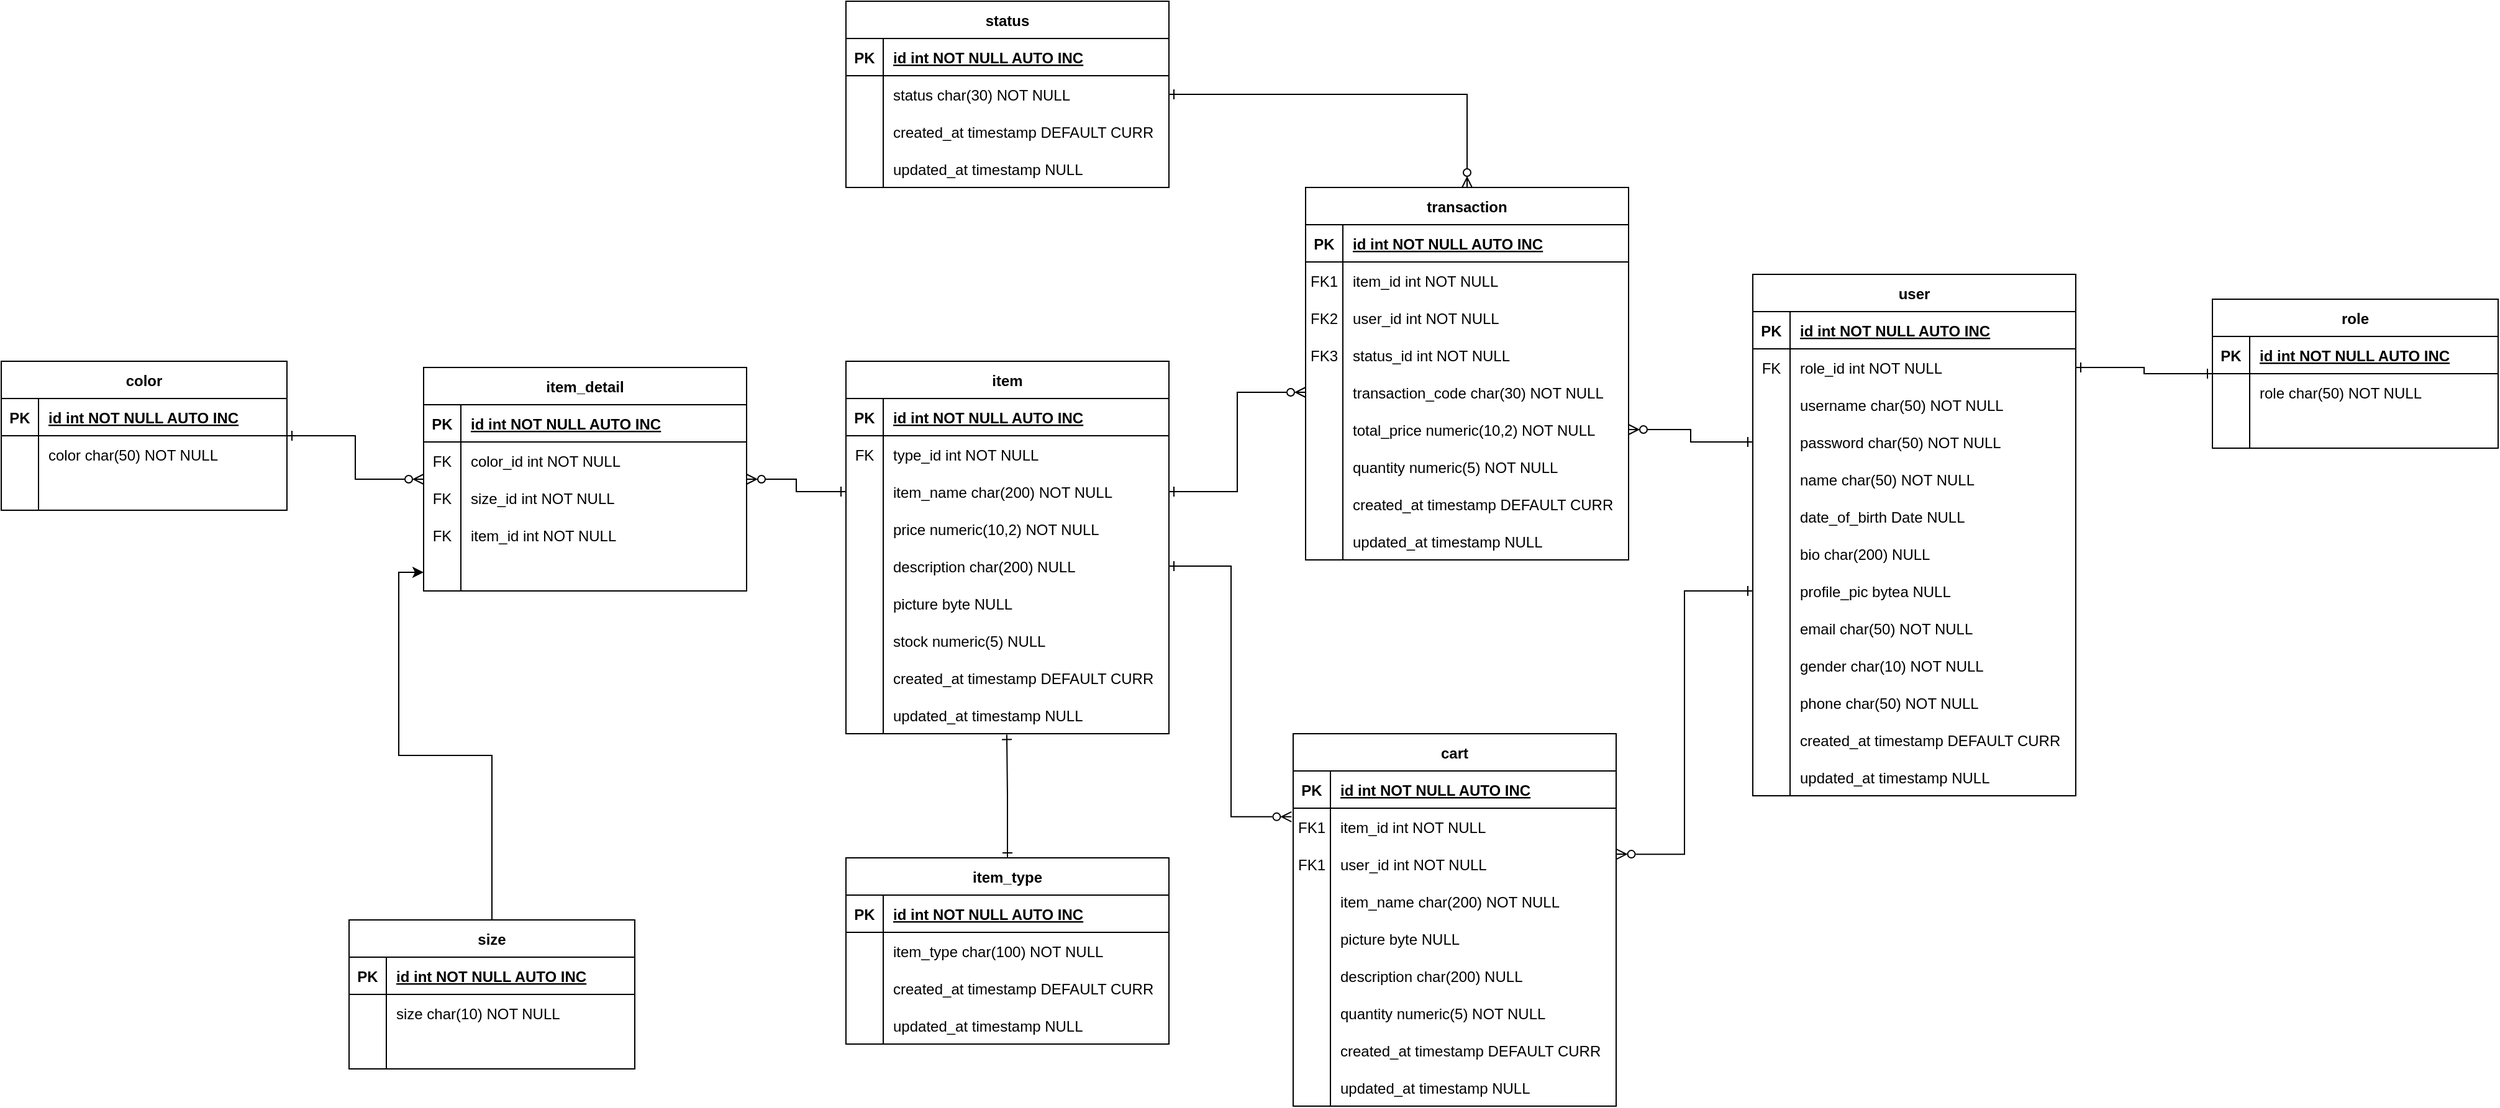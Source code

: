 <mxfile version="21.1.5" type="device">
  <diagram name="Page-1" id="nwvLKzF_pXVNDO6YJmgc">
    <mxGraphModel dx="3450" dy="2015" grid="1" gridSize="10" guides="1" tooltips="1" connect="1" arrows="1" fold="1" page="1" pageScale="1" pageWidth="850" pageHeight="1100" math="0" shadow="0">
      <root>
        <mxCell id="0" />
        <mxCell id="1" parent="0" />
        <mxCell id="HupzdPpE1W8kRD50MGGw-1" value="user" style="shape=table;startSize=30;container=1;collapsible=1;childLayout=tableLayout;fixedRows=1;rowLines=0;fontStyle=1;align=center;resizeLast=1;" parent="1" vertex="1">
          <mxGeometry x="220" y="50" width="260" height="420" as="geometry" />
        </mxCell>
        <mxCell id="HupzdPpE1W8kRD50MGGw-2" value="" style="shape=partialRectangle;collapsible=0;dropTarget=0;pointerEvents=0;fillColor=none;points=[[0,0.5],[1,0.5]];portConstraint=eastwest;top=0;left=0;right=0;bottom=1;" parent="HupzdPpE1W8kRD50MGGw-1" vertex="1">
          <mxGeometry y="30" width="260" height="30" as="geometry" />
        </mxCell>
        <mxCell id="HupzdPpE1W8kRD50MGGw-3" value="PK" style="shape=partialRectangle;overflow=hidden;connectable=0;fillColor=none;top=0;left=0;bottom=0;right=0;fontStyle=1;" parent="HupzdPpE1W8kRD50MGGw-2" vertex="1">
          <mxGeometry width="30" height="30" as="geometry">
            <mxRectangle width="30" height="30" as="alternateBounds" />
          </mxGeometry>
        </mxCell>
        <mxCell id="HupzdPpE1W8kRD50MGGw-4" value="id int NOT NULL AUTO INC" style="shape=partialRectangle;overflow=hidden;connectable=0;fillColor=none;top=0;left=0;bottom=0;right=0;align=left;spacingLeft=6;fontStyle=5;" parent="HupzdPpE1W8kRD50MGGw-2" vertex="1">
          <mxGeometry x="30" width="230" height="30" as="geometry">
            <mxRectangle width="230" height="30" as="alternateBounds" />
          </mxGeometry>
        </mxCell>
        <mxCell id="HupzdPpE1W8kRD50MGGw-5" value="" style="shape=partialRectangle;collapsible=0;dropTarget=0;pointerEvents=0;fillColor=none;points=[[0,0.5],[1,0.5]];portConstraint=eastwest;top=0;left=0;right=0;bottom=0;" parent="HupzdPpE1W8kRD50MGGw-1" vertex="1">
          <mxGeometry y="60" width="260" height="30" as="geometry" />
        </mxCell>
        <mxCell id="HupzdPpE1W8kRD50MGGw-6" value="FK" style="shape=partialRectangle;overflow=hidden;connectable=0;fillColor=none;top=0;left=0;bottom=0;right=0;" parent="HupzdPpE1W8kRD50MGGw-5" vertex="1">
          <mxGeometry width="30" height="30" as="geometry">
            <mxRectangle width="30" height="30" as="alternateBounds" />
          </mxGeometry>
        </mxCell>
        <mxCell id="HupzdPpE1W8kRD50MGGw-7" value="role_id int NOT NULL" style="shape=partialRectangle;overflow=hidden;connectable=0;fillColor=none;top=0;left=0;bottom=0;right=0;align=left;spacingLeft=6;" parent="HupzdPpE1W8kRD50MGGw-5" vertex="1">
          <mxGeometry x="30" width="230" height="30" as="geometry">
            <mxRectangle width="230" height="30" as="alternateBounds" />
          </mxGeometry>
        </mxCell>
        <mxCell id="HupzdPpE1W8kRD50MGGw-32" value="" style="shape=partialRectangle;collapsible=0;dropTarget=0;pointerEvents=0;fillColor=none;points=[[0,0.5],[1,0.5]];portConstraint=eastwest;top=0;left=0;right=0;bottom=0;" parent="HupzdPpE1W8kRD50MGGw-1" vertex="1">
          <mxGeometry y="90" width="260" height="30" as="geometry" />
        </mxCell>
        <mxCell id="HupzdPpE1W8kRD50MGGw-33" value="" style="shape=partialRectangle;overflow=hidden;connectable=0;fillColor=none;top=0;left=0;bottom=0;right=0;" parent="HupzdPpE1W8kRD50MGGw-32" vertex="1">
          <mxGeometry width="30" height="30" as="geometry">
            <mxRectangle width="30" height="30" as="alternateBounds" />
          </mxGeometry>
        </mxCell>
        <mxCell id="HupzdPpE1W8kRD50MGGw-34" value="username char(50) NOT NULL" style="shape=partialRectangle;overflow=hidden;connectable=0;fillColor=none;top=0;left=0;bottom=0;right=0;align=left;spacingLeft=6;" parent="HupzdPpE1W8kRD50MGGw-32" vertex="1">
          <mxGeometry x="30" width="230" height="30" as="geometry">
            <mxRectangle width="230" height="30" as="alternateBounds" />
          </mxGeometry>
        </mxCell>
        <mxCell id="HupzdPpE1W8kRD50MGGw-8" value="" style="shape=partialRectangle;collapsible=0;dropTarget=0;pointerEvents=0;fillColor=none;points=[[0,0.5],[1,0.5]];portConstraint=eastwest;top=0;left=0;right=0;bottom=0;" parent="HupzdPpE1W8kRD50MGGw-1" vertex="1">
          <mxGeometry y="120" width="260" height="30" as="geometry" />
        </mxCell>
        <mxCell id="HupzdPpE1W8kRD50MGGw-9" value="" style="shape=partialRectangle;overflow=hidden;connectable=0;fillColor=none;top=0;left=0;bottom=0;right=0;" parent="HupzdPpE1W8kRD50MGGw-8" vertex="1">
          <mxGeometry width="30" height="30" as="geometry">
            <mxRectangle width="30" height="30" as="alternateBounds" />
          </mxGeometry>
        </mxCell>
        <mxCell id="HupzdPpE1W8kRD50MGGw-10" value="password char(50) NOT NULL" style="shape=partialRectangle;overflow=hidden;connectable=0;fillColor=none;top=0;left=0;bottom=0;right=0;align=left;spacingLeft=6;" parent="HupzdPpE1W8kRD50MGGw-8" vertex="1">
          <mxGeometry x="30" width="230" height="30" as="geometry">
            <mxRectangle width="230" height="30" as="alternateBounds" />
          </mxGeometry>
        </mxCell>
        <mxCell id="HupzdPpE1W8kRD50MGGw-11" value="" style="shape=partialRectangle;collapsible=0;dropTarget=0;pointerEvents=0;fillColor=none;points=[[0,0.5],[1,0.5]];portConstraint=eastwest;top=0;left=0;right=0;bottom=0;" parent="HupzdPpE1W8kRD50MGGw-1" vertex="1">
          <mxGeometry y="150" width="260" height="30" as="geometry" />
        </mxCell>
        <mxCell id="HupzdPpE1W8kRD50MGGw-12" value="" style="shape=partialRectangle;overflow=hidden;connectable=0;fillColor=none;top=0;left=0;bottom=0;right=0;" parent="HupzdPpE1W8kRD50MGGw-11" vertex="1">
          <mxGeometry width="30" height="30" as="geometry">
            <mxRectangle width="30" height="30" as="alternateBounds" />
          </mxGeometry>
        </mxCell>
        <mxCell id="HupzdPpE1W8kRD50MGGw-13" value="name char(50) NOT NULL" style="shape=partialRectangle;overflow=hidden;connectable=0;fillColor=none;top=0;left=0;bottom=0;right=0;align=left;spacingLeft=6;" parent="HupzdPpE1W8kRD50MGGw-11" vertex="1">
          <mxGeometry x="30" width="230" height="30" as="geometry">
            <mxRectangle width="230" height="30" as="alternateBounds" />
          </mxGeometry>
        </mxCell>
        <mxCell id="HupzdPpE1W8kRD50MGGw-14" value="" style="shape=partialRectangle;collapsible=0;dropTarget=0;pointerEvents=0;fillColor=none;points=[[0,0.5],[1,0.5]];portConstraint=eastwest;top=0;left=0;right=0;bottom=0;" parent="HupzdPpE1W8kRD50MGGw-1" vertex="1">
          <mxGeometry y="180" width="260" height="30" as="geometry" />
        </mxCell>
        <mxCell id="HupzdPpE1W8kRD50MGGw-15" value="" style="shape=partialRectangle;overflow=hidden;connectable=0;fillColor=none;top=0;left=0;bottom=0;right=0;" parent="HupzdPpE1W8kRD50MGGw-14" vertex="1">
          <mxGeometry width="30" height="30" as="geometry">
            <mxRectangle width="30" height="30" as="alternateBounds" />
          </mxGeometry>
        </mxCell>
        <mxCell id="HupzdPpE1W8kRD50MGGw-16" value="date_of_birth Date NULL" style="shape=partialRectangle;overflow=hidden;connectable=0;fillColor=none;top=0;left=0;bottom=0;right=0;align=left;spacingLeft=6;" parent="HupzdPpE1W8kRD50MGGw-14" vertex="1">
          <mxGeometry x="30" width="230" height="30" as="geometry">
            <mxRectangle width="230" height="30" as="alternateBounds" />
          </mxGeometry>
        </mxCell>
        <mxCell id="HupzdPpE1W8kRD50MGGw-17" value="" style="shape=partialRectangle;collapsible=0;dropTarget=0;pointerEvents=0;fillColor=none;points=[[0,0.5],[1,0.5]];portConstraint=eastwest;top=0;left=0;right=0;bottom=0;" parent="HupzdPpE1W8kRD50MGGw-1" vertex="1">
          <mxGeometry y="210" width="260" height="30" as="geometry" />
        </mxCell>
        <mxCell id="HupzdPpE1W8kRD50MGGw-18" value="" style="shape=partialRectangle;overflow=hidden;connectable=0;fillColor=none;top=0;left=0;bottom=0;right=0;" parent="HupzdPpE1W8kRD50MGGw-17" vertex="1">
          <mxGeometry width="30" height="30" as="geometry">
            <mxRectangle width="30" height="30" as="alternateBounds" />
          </mxGeometry>
        </mxCell>
        <mxCell id="HupzdPpE1W8kRD50MGGw-19" value="bio char(200) NULL" style="shape=partialRectangle;overflow=hidden;connectable=0;fillColor=none;top=0;left=0;bottom=0;right=0;align=left;spacingLeft=6;" parent="HupzdPpE1W8kRD50MGGw-17" vertex="1">
          <mxGeometry x="30" width="230" height="30" as="geometry">
            <mxRectangle width="230" height="30" as="alternateBounds" />
          </mxGeometry>
        </mxCell>
        <mxCell id="HupzdPpE1W8kRD50MGGw-20" value="" style="shape=partialRectangle;collapsible=0;dropTarget=0;pointerEvents=0;fillColor=none;points=[[0,0.5],[1,0.5]];portConstraint=eastwest;top=0;left=0;right=0;bottom=0;" parent="HupzdPpE1W8kRD50MGGw-1" vertex="1">
          <mxGeometry y="240" width="260" height="30" as="geometry" />
        </mxCell>
        <mxCell id="HupzdPpE1W8kRD50MGGw-21" value="" style="shape=partialRectangle;overflow=hidden;connectable=0;fillColor=none;top=0;left=0;bottom=0;right=0;" parent="HupzdPpE1W8kRD50MGGw-20" vertex="1">
          <mxGeometry width="30" height="30" as="geometry">
            <mxRectangle width="30" height="30" as="alternateBounds" />
          </mxGeometry>
        </mxCell>
        <mxCell id="HupzdPpE1W8kRD50MGGw-22" value="profile_pic bytea NULL" style="shape=partialRectangle;overflow=hidden;connectable=0;fillColor=none;top=0;left=0;bottom=0;right=0;align=left;spacingLeft=6;" parent="HupzdPpE1W8kRD50MGGw-20" vertex="1">
          <mxGeometry x="30" width="230" height="30" as="geometry">
            <mxRectangle width="230" height="30" as="alternateBounds" />
          </mxGeometry>
        </mxCell>
        <mxCell id="hOpUqKlX3ZMkkQljVJP--1" value="" style="shape=partialRectangle;collapsible=0;dropTarget=0;pointerEvents=0;fillColor=none;points=[[0,0.5],[1,0.5]];portConstraint=eastwest;top=0;left=0;right=0;bottom=0;" parent="HupzdPpE1W8kRD50MGGw-1" vertex="1">
          <mxGeometry y="270" width="260" height="30" as="geometry" />
        </mxCell>
        <mxCell id="hOpUqKlX3ZMkkQljVJP--2" value="" style="shape=partialRectangle;overflow=hidden;connectable=0;fillColor=none;top=0;left=0;bottom=0;right=0;" parent="hOpUqKlX3ZMkkQljVJP--1" vertex="1">
          <mxGeometry width="30" height="30" as="geometry">
            <mxRectangle width="30" height="30" as="alternateBounds" />
          </mxGeometry>
        </mxCell>
        <mxCell id="hOpUqKlX3ZMkkQljVJP--3" value="email char(50) NOT NULL" style="shape=partialRectangle;overflow=hidden;connectable=0;fillColor=none;top=0;left=0;bottom=0;right=0;align=left;spacingLeft=6;" parent="hOpUqKlX3ZMkkQljVJP--1" vertex="1">
          <mxGeometry x="30" width="230" height="30" as="geometry">
            <mxRectangle width="230" height="30" as="alternateBounds" />
          </mxGeometry>
        </mxCell>
        <mxCell id="HupzdPpE1W8kRD50MGGw-23" value="" style="shape=partialRectangle;collapsible=0;dropTarget=0;pointerEvents=0;fillColor=none;points=[[0,0.5],[1,0.5]];portConstraint=eastwest;top=0;left=0;right=0;bottom=0;" parent="HupzdPpE1W8kRD50MGGw-1" vertex="1">
          <mxGeometry y="300" width="260" height="30" as="geometry" />
        </mxCell>
        <mxCell id="HupzdPpE1W8kRD50MGGw-24" value="" style="shape=partialRectangle;overflow=hidden;connectable=0;fillColor=none;top=0;left=0;bottom=0;right=0;" parent="HupzdPpE1W8kRD50MGGw-23" vertex="1">
          <mxGeometry width="30" height="30" as="geometry">
            <mxRectangle width="30" height="30" as="alternateBounds" />
          </mxGeometry>
        </mxCell>
        <mxCell id="HupzdPpE1W8kRD50MGGw-25" value="gender char(10) NOT NULL" style="shape=partialRectangle;overflow=hidden;connectable=0;fillColor=none;top=0;left=0;bottom=0;right=0;align=left;spacingLeft=6;" parent="HupzdPpE1W8kRD50MGGw-23" vertex="1">
          <mxGeometry x="30" width="230" height="30" as="geometry">
            <mxRectangle width="230" height="30" as="alternateBounds" />
          </mxGeometry>
        </mxCell>
        <mxCell id="hOpUqKlX3ZMkkQljVJP--4" value="" style="shape=partialRectangle;collapsible=0;dropTarget=0;pointerEvents=0;fillColor=none;points=[[0,0.5],[1,0.5]];portConstraint=eastwest;top=0;left=0;right=0;bottom=0;" parent="HupzdPpE1W8kRD50MGGw-1" vertex="1">
          <mxGeometry y="330" width="260" height="30" as="geometry" />
        </mxCell>
        <mxCell id="hOpUqKlX3ZMkkQljVJP--5" value="" style="shape=partialRectangle;overflow=hidden;connectable=0;fillColor=none;top=0;left=0;bottom=0;right=0;" parent="hOpUqKlX3ZMkkQljVJP--4" vertex="1">
          <mxGeometry width="30" height="30" as="geometry">
            <mxRectangle width="30" height="30" as="alternateBounds" />
          </mxGeometry>
        </mxCell>
        <mxCell id="hOpUqKlX3ZMkkQljVJP--6" value="phone char(50) NOT NULL" style="shape=partialRectangle;overflow=hidden;connectable=0;fillColor=none;top=0;left=0;bottom=0;right=0;align=left;spacingLeft=6;" parent="hOpUqKlX3ZMkkQljVJP--4" vertex="1">
          <mxGeometry x="30" width="230" height="30" as="geometry">
            <mxRectangle width="230" height="30" as="alternateBounds" />
          </mxGeometry>
        </mxCell>
        <mxCell id="HupzdPpE1W8kRD50MGGw-26" value="" style="shape=partialRectangle;collapsible=0;dropTarget=0;pointerEvents=0;fillColor=none;points=[[0,0.5],[1,0.5]];portConstraint=eastwest;top=0;left=0;right=0;bottom=0;" parent="HupzdPpE1W8kRD50MGGw-1" vertex="1">
          <mxGeometry y="360" width="260" height="30" as="geometry" />
        </mxCell>
        <mxCell id="HupzdPpE1W8kRD50MGGw-27" value="" style="shape=partialRectangle;overflow=hidden;connectable=0;fillColor=none;top=0;left=0;bottom=0;right=0;" parent="HupzdPpE1W8kRD50MGGw-26" vertex="1">
          <mxGeometry width="30" height="30" as="geometry">
            <mxRectangle width="30" height="30" as="alternateBounds" />
          </mxGeometry>
        </mxCell>
        <mxCell id="HupzdPpE1W8kRD50MGGw-28" value="created_at timestamp DEFAULT CURR" style="shape=partialRectangle;overflow=hidden;connectable=0;fillColor=none;top=0;left=0;bottom=0;right=0;align=left;spacingLeft=6;" parent="HupzdPpE1W8kRD50MGGw-26" vertex="1">
          <mxGeometry x="30" width="230" height="30" as="geometry">
            <mxRectangle width="230" height="30" as="alternateBounds" />
          </mxGeometry>
        </mxCell>
        <mxCell id="HupzdPpE1W8kRD50MGGw-29" value="" style="shape=partialRectangle;collapsible=0;dropTarget=0;pointerEvents=0;fillColor=none;points=[[0,0.5],[1,0.5]];portConstraint=eastwest;top=0;left=0;right=0;bottom=0;" parent="HupzdPpE1W8kRD50MGGw-1" vertex="1">
          <mxGeometry y="390" width="260" height="30" as="geometry" />
        </mxCell>
        <mxCell id="HupzdPpE1W8kRD50MGGw-30" value="" style="shape=partialRectangle;overflow=hidden;connectable=0;fillColor=none;top=0;left=0;bottom=0;right=0;" parent="HupzdPpE1W8kRD50MGGw-29" vertex="1">
          <mxGeometry width="30" height="30" as="geometry">
            <mxRectangle width="30" height="30" as="alternateBounds" />
          </mxGeometry>
        </mxCell>
        <mxCell id="HupzdPpE1W8kRD50MGGw-31" value="updated_at timestamp NULL" style="shape=partialRectangle;overflow=hidden;connectable=0;fillColor=none;top=0;left=0;bottom=0;right=0;align=left;spacingLeft=6;" parent="HupzdPpE1W8kRD50MGGw-29" vertex="1">
          <mxGeometry x="30" width="230" height="30" as="geometry">
            <mxRectangle width="230" height="30" as="alternateBounds" />
          </mxGeometry>
        </mxCell>
        <mxCell id="HupzdPpE1W8kRD50MGGw-45" style="edgeStyle=orthogonalEdgeStyle;rounded=0;orthogonalLoop=1;jettySize=auto;html=1;endArrow=ERone;endFill=0;startArrow=ERone;startFill=0;" parent="1" source="HupzdPpE1W8kRD50MGGw-35" target="HupzdPpE1W8kRD50MGGw-5" edge="1">
          <mxGeometry relative="1" as="geometry" />
        </mxCell>
        <mxCell id="HupzdPpE1W8kRD50MGGw-35" value="role" style="shape=table;startSize=30;container=1;collapsible=1;childLayout=tableLayout;fixedRows=1;rowLines=0;fontStyle=1;align=center;resizeLast=1;" parent="1" vertex="1">
          <mxGeometry x="590" y="70" width="230" height="120" as="geometry" />
        </mxCell>
        <mxCell id="HupzdPpE1W8kRD50MGGw-36" value="" style="shape=partialRectangle;collapsible=0;dropTarget=0;pointerEvents=0;fillColor=none;points=[[0,0.5],[1,0.5]];portConstraint=eastwest;top=0;left=0;right=0;bottom=1;" parent="HupzdPpE1W8kRD50MGGw-35" vertex="1">
          <mxGeometry y="30" width="230" height="30" as="geometry" />
        </mxCell>
        <mxCell id="HupzdPpE1W8kRD50MGGw-37" value="PK" style="shape=partialRectangle;overflow=hidden;connectable=0;fillColor=none;top=0;left=0;bottom=0;right=0;fontStyle=1;" parent="HupzdPpE1W8kRD50MGGw-36" vertex="1">
          <mxGeometry width="30" height="30" as="geometry">
            <mxRectangle width="30" height="30" as="alternateBounds" />
          </mxGeometry>
        </mxCell>
        <mxCell id="HupzdPpE1W8kRD50MGGw-38" value="id int NOT NULL AUTO INC" style="shape=partialRectangle;overflow=hidden;connectable=0;fillColor=none;top=0;left=0;bottom=0;right=0;align=left;spacingLeft=6;fontStyle=5;" parent="HupzdPpE1W8kRD50MGGw-36" vertex="1">
          <mxGeometry x="30" width="200" height="30" as="geometry">
            <mxRectangle width="200" height="30" as="alternateBounds" />
          </mxGeometry>
        </mxCell>
        <mxCell id="HupzdPpE1W8kRD50MGGw-39" value="" style="shape=partialRectangle;collapsible=0;dropTarget=0;pointerEvents=0;fillColor=none;points=[[0,0.5],[1,0.5]];portConstraint=eastwest;top=0;left=0;right=0;bottom=0;" parent="HupzdPpE1W8kRD50MGGw-35" vertex="1">
          <mxGeometry y="60" width="230" height="30" as="geometry" />
        </mxCell>
        <mxCell id="HupzdPpE1W8kRD50MGGw-40" value="" style="shape=partialRectangle;overflow=hidden;connectable=0;fillColor=none;top=0;left=0;bottom=0;right=0;" parent="HupzdPpE1W8kRD50MGGw-39" vertex="1">
          <mxGeometry width="30" height="30" as="geometry">
            <mxRectangle width="30" height="30" as="alternateBounds" />
          </mxGeometry>
        </mxCell>
        <mxCell id="HupzdPpE1W8kRD50MGGw-41" value="role char(50) NOT NULL" style="shape=partialRectangle;overflow=hidden;connectable=0;fillColor=none;top=0;left=0;bottom=0;right=0;align=left;spacingLeft=6;" parent="HupzdPpE1W8kRD50MGGw-39" vertex="1">
          <mxGeometry x="30" width="200" height="30" as="geometry">
            <mxRectangle width="200" height="30" as="alternateBounds" />
          </mxGeometry>
        </mxCell>
        <mxCell id="HupzdPpE1W8kRD50MGGw-42" value="" style="shape=partialRectangle;collapsible=0;dropTarget=0;pointerEvents=0;fillColor=none;points=[[0,0.5],[1,0.5]];portConstraint=eastwest;top=0;left=0;right=0;bottom=0;" parent="HupzdPpE1W8kRD50MGGw-35" vertex="1">
          <mxGeometry y="90" width="230" height="30" as="geometry" />
        </mxCell>
        <mxCell id="HupzdPpE1W8kRD50MGGw-43" value="" style="shape=partialRectangle;overflow=hidden;connectable=0;fillColor=none;top=0;left=0;bottom=0;right=0;" parent="HupzdPpE1W8kRD50MGGw-42" vertex="1">
          <mxGeometry width="30" height="30" as="geometry">
            <mxRectangle width="30" height="30" as="alternateBounds" />
          </mxGeometry>
        </mxCell>
        <mxCell id="HupzdPpE1W8kRD50MGGw-44" value="" style="shape=partialRectangle;overflow=hidden;connectable=0;fillColor=none;top=0;left=0;bottom=0;right=0;align=left;spacingLeft=6;" parent="HupzdPpE1W8kRD50MGGw-42" vertex="1">
          <mxGeometry x="30" width="200" height="30" as="geometry">
            <mxRectangle width="200" height="30" as="alternateBounds" />
          </mxGeometry>
        </mxCell>
        <mxCell id="HupzdPpE1W8kRD50MGGw-46" value="item" style="shape=table;startSize=30;container=1;collapsible=1;childLayout=tableLayout;fixedRows=1;rowLines=0;fontStyle=1;align=center;resizeLast=1;" parent="1" vertex="1">
          <mxGeometry x="-510" y="120" width="260" height="300" as="geometry" />
        </mxCell>
        <mxCell id="HupzdPpE1W8kRD50MGGw-47" value="" style="shape=partialRectangle;collapsible=0;dropTarget=0;pointerEvents=0;fillColor=none;points=[[0,0.5],[1,0.5]];portConstraint=eastwest;top=0;left=0;right=0;bottom=1;" parent="HupzdPpE1W8kRD50MGGw-46" vertex="1">
          <mxGeometry y="30" width="260" height="30" as="geometry" />
        </mxCell>
        <mxCell id="HupzdPpE1W8kRD50MGGw-48" value="PK" style="shape=partialRectangle;overflow=hidden;connectable=0;fillColor=none;top=0;left=0;bottom=0;right=0;fontStyle=1;" parent="HupzdPpE1W8kRD50MGGw-47" vertex="1">
          <mxGeometry width="30" height="30" as="geometry">
            <mxRectangle width="30" height="30" as="alternateBounds" />
          </mxGeometry>
        </mxCell>
        <mxCell id="HupzdPpE1W8kRD50MGGw-49" value="id int NOT NULL AUTO INC" style="shape=partialRectangle;overflow=hidden;connectable=0;fillColor=none;top=0;left=0;bottom=0;right=0;align=left;spacingLeft=6;fontStyle=5;" parent="HupzdPpE1W8kRD50MGGw-47" vertex="1">
          <mxGeometry x="30" width="230" height="30" as="geometry">
            <mxRectangle width="230" height="30" as="alternateBounds" />
          </mxGeometry>
        </mxCell>
        <mxCell id="HupzdPpE1W8kRD50MGGw-50" value="" style="shape=partialRectangle;collapsible=0;dropTarget=0;pointerEvents=0;fillColor=none;points=[[0,0.5],[1,0.5]];portConstraint=eastwest;top=0;left=0;right=0;bottom=0;" parent="HupzdPpE1W8kRD50MGGw-46" vertex="1">
          <mxGeometry y="60" width="260" height="30" as="geometry" />
        </mxCell>
        <mxCell id="HupzdPpE1W8kRD50MGGw-51" value="FK" style="shape=partialRectangle;overflow=hidden;connectable=0;fillColor=none;top=0;left=0;bottom=0;right=0;" parent="HupzdPpE1W8kRD50MGGw-50" vertex="1">
          <mxGeometry width="30" height="30" as="geometry">
            <mxRectangle width="30" height="30" as="alternateBounds" />
          </mxGeometry>
        </mxCell>
        <mxCell id="HupzdPpE1W8kRD50MGGw-52" value="type_id int NOT NULL" style="shape=partialRectangle;overflow=hidden;connectable=0;fillColor=none;top=0;left=0;bottom=0;right=0;align=left;spacingLeft=6;" parent="HupzdPpE1W8kRD50MGGw-50" vertex="1">
          <mxGeometry x="30" width="230" height="30" as="geometry">
            <mxRectangle width="230" height="30" as="alternateBounds" />
          </mxGeometry>
        </mxCell>
        <mxCell id="HupzdPpE1W8kRD50MGGw-65" value="" style="shape=partialRectangle;collapsible=0;dropTarget=0;pointerEvents=0;fillColor=none;points=[[0,0.5],[1,0.5]];portConstraint=eastwest;top=0;left=0;right=0;bottom=0;" parent="HupzdPpE1W8kRD50MGGw-46" vertex="1">
          <mxGeometry y="90" width="260" height="30" as="geometry" />
        </mxCell>
        <mxCell id="HupzdPpE1W8kRD50MGGw-66" value="" style="shape=partialRectangle;overflow=hidden;connectable=0;fillColor=none;top=0;left=0;bottom=0;right=0;" parent="HupzdPpE1W8kRD50MGGw-65" vertex="1">
          <mxGeometry width="30" height="30" as="geometry">
            <mxRectangle width="30" height="30" as="alternateBounds" />
          </mxGeometry>
        </mxCell>
        <mxCell id="HupzdPpE1W8kRD50MGGw-67" value="item_name char(200) NOT NULL" style="shape=partialRectangle;overflow=hidden;connectable=0;fillColor=none;top=0;left=0;bottom=0;right=0;align=left;spacingLeft=6;" parent="HupzdPpE1W8kRD50MGGw-65" vertex="1">
          <mxGeometry x="30" width="230" height="30" as="geometry">
            <mxRectangle width="230" height="30" as="alternateBounds" />
          </mxGeometry>
        </mxCell>
        <mxCell id="HupzdPpE1W8kRD50MGGw-53" value="" style="shape=partialRectangle;collapsible=0;dropTarget=0;pointerEvents=0;fillColor=none;points=[[0,0.5],[1,0.5]];portConstraint=eastwest;top=0;left=0;right=0;bottom=0;" parent="HupzdPpE1W8kRD50MGGw-46" vertex="1">
          <mxGeometry y="120" width="260" height="30" as="geometry" />
        </mxCell>
        <mxCell id="HupzdPpE1W8kRD50MGGw-54" value="" style="shape=partialRectangle;overflow=hidden;connectable=0;fillColor=none;top=0;left=0;bottom=0;right=0;" parent="HupzdPpE1W8kRD50MGGw-53" vertex="1">
          <mxGeometry width="30" height="30" as="geometry">
            <mxRectangle width="30" height="30" as="alternateBounds" />
          </mxGeometry>
        </mxCell>
        <mxCell id="HupzdPpE1W8kRD50MGGw-55" value="price numeric(10,2) NOT NULL" style="shape=partialRectangle;overflow=hidden;connectable=0;fillColor=none;top=0;left=0;bottom=0;right=0;align=left;spacingLeft=6;" parent="HupzdPpE1W8kRD50MGGw-53" vertex="1">
          <mxGeometry x="30" width="230" height="30" as="geometry">
            <mxRectangle width="230" height="30" as="alternateBounds" />
          </mxGeometry>
        </mxCell>
        <mxCell id="HupzdPpE1W8kRD50MGGw-56" value="" style="shape=partialRectangle;collapsible=0;dropTarget=0;pointerEvents=0;fillColor=none;points=[[0,0.5],[1,0.5]];portConstraint=eastwest;top=0;left=0;right=0;bottom=0;" parent="HupzdPpE1W8kRD50MGGw-46" vertex="1">
          <mxGeometry y="150" width="260" height="30" as="geometry" />
        </mxCell>
        <mxCell id="HupzdPpE1W8kRD50MGGw-57" value="" style="shape=partialRectangle;overflow=hidden;connectable=0;fillColor=none;top=0;left=0;bottom=0;right=0;" parent="HupzdPpE1W8kRD50MGGw-56" vertex="1">
          <mxGeometry width="30" height="30" as="geometry">
            <mxRectangle width="30" height="30" as="alternateBounds" />
          </mxGeometry>
        </mxCell>
        <mxCell id="HupzdPpE1W8kRD50MGGw-58" value="description char(200) NULL" style="shape=partialRectangle;overflow=hidden;connectable=0;fillColor=none;top=0;left=0;bottom=0;right=0;align=left;spacingLeft=6;" parent="HupzdPpE1W8kRD50MGGw-56" vertex="1">
          <mxGeometry x="30" width="230" height="30" as="geometry">
            <mxRectangle width="230" height="30" as="alternateBounds" />
          </mxGeometry>
        </mxCell>
        <mxCell id="HupzdPpE1W8kRD50MGGw-59" value="" style="shape=partialRectangle;collapsible=0;dropTarget=0;pointerEvents=0;fillColor=none;points=[[0,0.5],[1,0.5]];portConstraint=eastwest;top=0;left=0;right=0;bottom=0;" parent="HupzdPpE1W8kRD50MGGw-46" vertex="1">
          <mxGeometry y="180" width="260" height="30" as="geometry" />
        </mxCell>
        <mxCell id="HupzdPpE1W8kRD50MGGw-60" value="" style="shape=partialRectangle;overflow=hidden;connectable=0;fillColor=none;top=0;left=0;bottom=0;right=0;" parent="HupzdPpE1W8kRD50MGGw-59" vertex="1">
          <mxGeometry width="30" height="30" as="geometry">
            <mxRectangle width="30" height="30" as="alternateBounds" />
          </mxGeometry>
        </mxCell>
        <mxCell id="HupzdPpE1W8kRD50MGGw-61" value="picture byte NULL" style="shape=partialRectangle;overflow=hidden;connectable=0;fillColor=none;top=0;left=0;bottom=0;right=0;align=left;spacingLeft=6;" parent="HupzdPpE1W8kRD50MGGw-59" vertex="1">
          <mxGeometry x="30" width="230" height="30" as="geometry">
            <mxRectangle width="230" height="30" as="alternateBounds" />
          </mxGeometry>
        </mxCell>
        <mxCell id="HupzdPpE1W8kRD50MGGw-105" value="" style="shape=partialRectangle;collapsible=0;dropTarget=0;pointerEvents=0;fillColor=none;points=[[0,0.5],[1,0.5]];portConstraint=eastwest;top=0;left=0;right=0;bottom=0;" parent="HupzdPpE1W8kRD50MGGw-46" vertex="1">
          <mxGeometry y="210" width="260" height="30" as="geometry" />
        </mxCell>
        <mxCell id="HupzdPpE1W8kRD50MGGw-106" value="" style="shape=partialRectangle;overflow=hidden;connectable=0;fillColor=none;top=0;left=0;bottom=0;right=0;" parent="HupzdPpE1W8kRD50MGGw-105" vertex="1">
          <mxGeometry width="30" height="30" as="geometry">
            <mxRectangle width="30" height="30" as="alternateBounds" />
          </mxGeometry>
        </mxCell>
        <mxCell id="HupzdPpE1W8kRD50MGGw-107" value="stock numeric(5) NULL" style="shape=partialRectangle;overflow=hidden;connectable=0;fillColor=none;top=0;left=0;bottom=0;right=0;align=left;spacingLeft=6;" parent="HupzdPpE1W8kRD50MGGw-105" vertex="1">
          <mxGeometry x="30" width="230" height="30" as="geometry">
            <mxRectangle width="230" height="30" as="alternateBounds" />
          </mxGeometry>
        </mxCell>
        <mxCell id="HupzdPpE1W8kRD50MGGw-62" value="" style="shape=partialRectangle;collapsible=0;dropTarget=0;pointerEvents=0;fillColor=none;points=[[0,0.5],[1,0.5]];portConstraint=eastwest;top=0;left=0;right=0;bottom=0;" parent="HupzdPpE1W8kRD50MGGw-46" vertex="1">
          <mxGeometry y="240" width="260" height="30" as="geometry" />
        </mxCell>
        <mxCell id="HupzdPpE1W8kRD50MGGw-63" value="" style="shape=partialRectangle;overflow=hidden;connectable=0;fillColor=none;top=0;left=0;bottom=0;right=0;" parent="HupzdPpE1W8kRD50MGGw-62" vertex="1">
          <mxGeometry width="30" height="30" as="geometry">
            <mxRectangle width="30" height="30" as="alternateBounds" />
          </mxGeometry>
        </mxCell>
        <mxCell id="HupzdPpE1W8kRD50MGGw-64" value="created_at timestamp DEFAULT CURR" style="shape=partialRectangle;overflow=hidden;connectable=0;fillColor=none;top=0;left=0;bottom=0;right=0;align=left;spacingLeft=6;" parent="HupzdPpE1W8kRD50MGGw-62" vertex="1">
          <mxGeometry x="30" width="230" height="30" as="geometry">
            <mxRectangle width="230" height="30" as="alternateBounds" />
          </mxGeometry>
        </mxCell>
        <mxCell id="HupzdPpE1W8kRD50MGGw-68" value="" style="shape=partialRectangle;collapsible=0;dropTarget=0;pointerEvents=0;fillColor=none;points=[[0,0.5],[1,0.5]];portConstraint=eastwest;top=0;left=0;right=0;bottom=0;" parent="HupzdPpE1W8kRD50MGGw-46" vertex="1">
          <mxGeometry y="270" width="260" height="30" as="geometry" />
        </mxCell>
        <mxCell id="HupzdPpE1W8kRD50MGGw-69" value="" style="shape=partialRectangle;overflow=hidden;connectable=0;fillColor=none;top=0;left=0;bottom=0;right=0;" parent="HupzdPpE1W8kRD50MGGw-68" vertex="1">
          <mxGeometry width="30" height="30" as="geometry">
            <mxRectangle width="30" height="30" as="alternateBounds" />
          </mxGeometry>
        </mxCell>
        <mxCell id="HupzdPpE1W8kRD50MGGw-70" value="updated_at timestamp NULL" style="shape=partialRectangle;overflow=hidden;connectable=0;fillColor=none;top=0;left=0;bottom=0;right=0;align=left;spacingLeft=6;" parent="HupzdPpE1W8kRD50MGGw-68" vertex="1">
          <mxGeometry x="30" width="230" height="30" as="geometry">
            <mxRectangle width="230" height="30" as="alternateBounds" />
          </mxGeometry>
        </mxCell>
        <mxCell id="HupzdPpE1W8kRD50MGGw-85" style="edgeStyle=orthogonalEdgeStyle;rounded=0;orthogonalLoop=1;jettySize=auto;html=1;entryX=0.498;entryY=1.024;entryDx=0;entryDy=0;entryPerimeter=0;startArrow=ERone;startFill=0;endArrow=ERone;endFill=0;" parent="1" source="HupzdPpE1W8kRD50MGGw-71" target="HupzdPpE1W8kRD50MGGw-68" edge="1">
          <mxGeometry relative="1" as="geometry" />
        </mxCell>
        <mxCell id="HupzdPpE1W8kRD50MGGw-71" value="item_type" style="shape=table;startSize=30;container=1;collapsible=1;childLayout=tableLayout;fixedRows=1;rowLines=0;fontStyle=1;align=center;resizeLast=1;" parent="1" vertex="1">
          <mxGeometry x="-510" y="520" width="260" height="150" as="geometry" />
        </mxCell>
        <mxCell id="HupzdPpE1W8kRD50MGGw-72" value="" style="shape=partialRectangle;collapsible=0;dropTarget=0;pointerEvents=0;fillColor=none;points=[[0,0.5],[1,0.5]];portConstraint=eastwest;top=0;left=0;right=0;bottom=1;" parent="HupzdPpE1W8kRD50MGGw-71" vertex="1">
          <mxGeometry y="30" width="260" height="30" as="geometry" />
        </mxCell>
        <mxCell id="HupzdPpE1W8kRD50MGGw-73" value="PK" style="shape=partialRectangle;overflow=hidden;connectable=0;fillColor=none;top=0;left=0;bottom=0;right=0;fontStyle=1;" parent="HupzdPpE1W8kRD50MGGw-72" vertex="1">
          <mxGeometry width="30" height="30" as="geometry">
            <mxRectangle width="30" height="30" as="alternateBounds" />
          </mxGeometry>
        </mxCell>
        <mxCell id="HupzdPpE1W8kRD50MGGw-74" value="id int NOT NULL AUTO INC" style="shape=partialRectangle;overflow=hidden;connectable=0;fillColor=none;top=0;left=0;bottom=0;right=0;align=left;spacingLeft=6;fontStyle=5;" parent="HupzdPpE1W8kRD50MGGw-72" vertex="1">
          <mxGeometry x="30" width="230" height="30" as="geometry">
            <mxRectangle width="230" height="30" as="alternateBounds" />
          </mxGeometry>
        </mxCell>
        <mxCell id="HupzdPpE1W8kRD50MGGw-75" value="" style="shape=partialRectangle;collapsible=0;dropTarget=0;pointerEvents=0;fillColor=none;points=[[0,0.5],[1,0.5]];portConstraint=eastwest;top=0;left=0;right=0;bottom=0;" parent="HupzdPpE1W8kRD50MGGw-71" vertex="1">
          <mxGeometry y="60" width="260" height="30" as="geometry" />
        </mxCell>
        <mxCell id="HupzdPpE1W8kRD50MGGw-76" value="" style="shape=partialRectangle;overflow=hidden;connectable=0;fillColor=none;top=0;left=0;bottom=0;right=0;" parent="HupzdPpE1W8kRD50MGGw-75" vertex="1">
          <mxGeometry width="30" height="30" as="geometry">
            <mxRectangle width="30" height="30" as="alternateBounds" />
          </mxGeometry>
        </mxCell>
        <mxCell id="HupzdPpE1W8kRD50MGGw-77" value="item_type char(100) NOT NULL " style="shape=partialRectangle;overflow=hidden;connectable=0;fillColor=none;top=0;left=0;bottom=0;right=0;align=left;spacingLeft=6;" parent="HupzdPpE1W8kRD50MGGw-75" vertex="1">
          <mxGeometry x="30" width="230" height="30" as="geometry">
            <mxRectangle width="230" height="30" as="alternateBounds" />
          </mxGeometry>
        </mxCell>
        <mxCell id="HupzdPpE1W8kRD50MGGw-78" value="" style="shape=partialRectangle;collapsible=0;dropTarget=0;pointerEvents=0;fillColor=none;points=[[0,0.5],[1,0.5]];portConstraint=eastwest;top=0;left=0;right=0;bottom=0;" parent="HupzdPpE1W8kRD50MGGw-71" vertex="1">
          <mxGeometry y="90" width="260" height="30" as="geometry" />
        </mxCell>
        <mxCell id="HupzdPpE1W8kRD50MGGw-79" value="" style="shape=partialRectangle;overflow=hidden;connectable=0;fillColor=none;top=0;left=0;bottom=0;right=0;" parent="HupzdPpE1W8kRD50MGGw-78" vertex="1">
          <mxGeometry width="30" height="30" as="geometry">
            <mxRectangle width="30" height="30" as="alternateBounds" />
          </mxGeometry>
        </mxCell>
        <mxCell id="HupzdPpE1W8kRD50MGGw-80" value="created_at timestamp DEFAULT CURR" style="shape=partialRectangle;overflow=hidden;connectable=0;fillColor=none;top=0;left=0;bottom=0;right=0;align=left;spacingLeft=6;" parent="HupzdPpE1W8kRD50MGGw-78" vertex="1">
          <mxGeometry x="30" width="230" height="30" as="geometry">
            <mxRectangle width="230" height="30" as="alternateBounds" />
          </mxGeometry>
        </mxCell>
        <mxCell id="HupzdPpE1W8kRD50MGGw-82" value="" style="shape=partialRectangle;collapsible=0;dropTarget=0;pointerEvents=0;fillColor=none;points=[[0,0.5],[1,0.5]];portConstraint=eastwest;top=0;left=0;right=0;bottom=0;" parent="HupzdPpE1W8kRD50MGGw-71" vertex="1">
          <mxGeometry y="120" width="260" height="30" as="geometry" />
        </mxCell>
        <mxCell id="HupzdPpE1W8kRD50MGGw-83" value="" style="shape=partialRectangle;overflow=hidden;connectable=0;fillColor=none;top=0;left=0;bottom=0;right=0;" parent="HupzdPpE1W8kRD50MGGw-82" vertex="1">
          <mxGeometry width="30" height="30" as="geometry">
            <mxRectangle width="30" height="30" as="alternateBounds" />
          </mxGeometry>
        </mxCell>
        <mxCell id="HupzdPpE1W8kRD50MGGw-84" value="updated_at timestamp NULL" style="shape=partialRectangle;overflow=hidden;connectable=0;fillColor=none;top=0;left=0;bottom=0;right=0;align=left;spacingLeft=6;" parent="HupzdPpE1W8kRD50MGGw-82" vertex="1">
          <mxGeometry x="30" width="230" height="30" as="geometry">
            <mxRectangle width="230" height="30" as="alternateBounds" />
          </mxGeometry>
        </mxCell>
        <mxCell id="HupzdPpE1W8kRD50MGGw-86" value="transaction" style="shape=table;startSize=30;container=1;collapsible=1;childLayout=tableLayout;fixedRows=1;rowLines=0;fontStyle=1;align=center;resizeLast=1;" parent="1" vertex="1">
          <mxGeometry x="-140" y="-20" width="260" height="300" as="geometry" />
        </mxCell>
        <mxCell id="HupzdPpE1W8kRD50MGGw-87" value="" style="shape=partialRectangle;collapsible=0;dropTarget=0;pointerEvents=0;fillColor=none;points=[[0,0.5],[1,0.5]];portConstraint=eastwest;top=0;left=0;right=0;bottom=1;" parent="HupzdPpE1W8kRD50MGGw-86" vertex="1">
          <mxGeometry y="30" width="260" height="30" as="geometry" />
        </mxCell>
        <mxCell id="HupzdPpE1W8kRD50MGGw-88" value="PK" style="shape=partialRectangle;overflow=hidden;connectable=0;fillColor=none;top=0;left=0;bottom=0;right=0;fontStyle=1;" parent="HupzdPpE1W8kRD50MGGw-87" vertex="1">
          <mxGeometry width="30" height="30" as="geometry">
            <mxRectangle width="30" height="30" as="alternateBounds" />
          </mxGeometry>
        </mxCell>
        <mxCell id="HupzdPpE1W8kRD50MGGw-89" value="id int NOT NULL AUTO INC" style="shape=partialRectangle;overflow=hidden;connectable=0;fillColor=none;top=0;left=0;bottom=0;right=0;align=left;spacingLeft=6;fontStyle=5;" parent="HupzdPpE1W8kRD50MGGw-87" vertex="1">
          <mxGeometry x="30" width="230" height="30" as="geometry">
            <mxRectangle width="230" height="30" as="alternateBounds" />
          </mxGeometry>
        </mxCell>
        <mxCell id="HupzdPpE1W8kRD50MGGw-90" value="" style="shape=partialRectangle;collapsible=0;dropTarget=0;pointerEvents=0;fillColor=none;points=[[0,0.5],[1,0.5]];portConstraint=eastwest;top=0;left=0;right=0;bottom=0;" parent="HupzdPpE1W8kRD50MGGw-86" vertex="1">
          <mxGeometry y="60" width="260" height="30" as="geometry" />
        </mxCell>
        <mxCell id="HupzdPpE1W8kRD50MGGw-91" value="FK1" style="shape=partialRectangle;overflow=hidden;connectable=0;fillColor=none;top=0;left=0;bottom=0;right=0;" parent="HupzdPpE1W8kRD50MGGw-90" vertex="1">
          <mxGeometry width="30" height="30" as="geometry">
            <mxRectangle width="30" height="30" as="alternateBounds" />
          </mxGeometry>
        </mxCell>
        <mxCell id="HupzdPpE1W8kRD50MGGw-92" value="item_id int NOT NULL" style="shape=partialRectangle;overflow=hidden;connectable=0;fillColor=none;top=0;left=0;bottom=0;right=0;align=left;spacingLeft=6;" parent="HupzdPpE1W8kRD50MGGw-90" vertex="1">
          <mxGeometry x="30" width="230" height="30" as="geometry">
            <mxRectangle width="230" height="30" as="alternateBounds" />
          </mxGeometry>
        </mxCell>
        <mxCell id="HupzdPpE1W8kRD50MGGw-93" value="" style="shape=partialRectangle;collapsible=0;dropTarget=0;pointerEvents=0;fillColor=none;points=[[0,0.5],[1,0.5]];portConstraint=eastwest;top=0;left=0;right=0;bottom=0;" parent="HupzdPpE1W8kRD50MGGw-86" vertex="1">
          <mxGeometry y="90" width="260" height="30" as="geometry" />
        </mxCell>
        <mxCell id="HupzdPpE1W8kRD50MGGw-94" value="FK2" style="shape=partialRectangle;overflow=hidden;connectable=0;fillColor=none;top=0;left=0;bottom=0;right=0;" parent="HupzdPpE1W8kRD50MGGw-93" vertex="1">
          <mxGeometry width="30" height="30" as="geometry">
            <mxRectangle width="30" height="30" as="alternateBounds" />
          </mxGeometry>
        </mxCell>
        <mxCell id="HupzdPpE1W8kRD50MGGw-95" value="user_id int NOT NULL" style="shape=partialRectangle;overflow=hidden;connectable=0;fillColor=none;top=0;left=0;bottom=0;right=0;align=left;spacingLeft=6;" parent="HupzdPpE1W8kRD50MGGw-93" vertex="1">
          <mxGeometry x="30" width="230" height="30" as="geometry">
            <mxRectangle width="230" height="30" as="alternateBounds" />
          </mxGeometry>
        </mxCell>
        <mxCell id="HupzdPpE1W8kRD50MGGw-114" value="" style="shape=partialRectangle;collapsible=0;dropTarget=0;pointerEvents=0;fillColor=none;points=[[0,0.5],[1,0.5]];portConstraint=eastwest;top=0;left=0;right=0;bottom=0;" parent="HupzdPpE1W8kRD50MGGw-86" vertex="1">
          <mxGeometry y="120" width="260" height="30" as="geometry" />
        </mxCell>
        <mxCell id="HupzdPpE1W8kRD50MGGw-115" value="FK3" style="shape=partialRectangle;overflow=hidden;connectable=0;fillColor=none;top=0;left=0;bottom=0;right=0;" parent="HupzdPpE1W8kRD50MGGw-114" vertex="1">
          <mxGeometry width="30" height="30" as="geometry">
            <mxRectangle width="30" height="30" as="alternateBounds" />
          </mxGeometry>
        </mxCell>
        <mxCell id="HupzdPpE1W8kRD50MGGw-116" value="status_id int NOT NULL " style="shape=partialRectangle;overflow=hidden;connectable=0;fillColor=none;top=0;left=0;bottom=0;right=0;align=left;spacingLeft=6;" parent="HupzdPpE1W8kRD50MGGw-114" vertex="1">
          <mxGeometry x="30" width="230" height="30" as="geometry">
            <mxRectangle width="230" height="30" as="alternateBounds" />
          </mxGeometry>
        </mxCell>
        <mxCell id="HupzdPpE1W8kRD50MGGw-96" value="" style="shape=partialRectangle;collapsible=0;dropTarget=0;pointerEvents=0;fillColor=none;points=[[0,0.5],[1,0.5]];portConstraint=eastwest;top=0;left=0;right=0;bottom=0;" parent="HupzdPpE1W8kRD50MGGw-86" vertex="1">
          <mxGeometry y="150" width="260" height="30" as="geometry" />
        </mxCell>
        <mxCell id="HupzdPpE1W8kRD50MGGw-97" value="" style="shape=partialRectangle;overflow=hidden;connectable=0;fillColor=none;top=0;left=0;bottom=0;right=0;" parent="HupzdPpE1W8kRD50MGGw-96" vertex="1">
          <mxGeometry width="30" height="30" as="geometry">
            <mxRectangle width="30" height="30" as="alternateBounds" />
          </mxGeometry>
        </mxCell>
        <mxCell id="HupzdPpE1W8kRD50MGGw-98" value="transaction_code char(30) NOT NULL" style="shape=partialRectangle;overflow=hidden;connectable=0;fillColor=none;top=0;left=0;bottom=0;right=0;align=left;spacingLeft=6;" parent="HupzdPpE1W8kRD50MGGw-96" vertex="1">
          <mxGeometry x="30" width="230" height="30" as="geometry">
            <mxRectangle width="230" height="30" as="alternateBounds" />
          </mxGeometry>
        </mxCell>
        <mxCell id="HupzdPpE1W8kRD50MGGw-99" value="" style="shape=partialRectangle;collapsible=0;dropTarget=0;pointerEvents=0;fillColor=none;points=[[0,0.5],[1,0.5]];portConstraint=eastwest;top=0;left=0;right=0;bottom=0;" parent="HupzdPpE1W8kRD50MGGw-86" vertex="1">
          <mxGeometry y="180" width="260" height="30" as="geometry" />
        </mxCell>
        <mxCell id="HupzdPpE1W8kRD50MGGw-100" value="" style="shape=partialRectangle;overflow=hidden;connectable=0;fillColor=none;top=0;left=0;bottom=0;right=0;" parent="HupzdPpE1W8kRD50MGGw-99" vertex="1">
          <mxGeometry width="30" height="30" as="geometry">
            <mxRectangle width="30" height="30" as="alternateBounds" />
          </mxGeometry>
        </mxCell>
        <mxCell id="HupzdPpE1W8kRD50MGGw-101" value="total_price numeric(10,2) NOT NULL" style="shape=partialRectangle;overflow=hidden;connectable=0;fillColor=none;top=0;left=0;bottom=0;right=0;align=left;spacingLeft=6;" parent="HupzdPpE1W8kRD50MGGw-99" vertex="1">
          <mxGeometry x="30" width="230" height="30" as="geometry">
            <mxRectangle width="230" height="30" as="alternateBounds" />
          </mxGeometry>
        </mxCell>
        <mxCell id="HupzdPpE1W8kRD50MGGw-102" value="" style="shape=partialRectangle;collapsible=0;dropTarget=0;pointerEvents=0;fillColor=none;points=[[0,0.5],[1,0.5]];portConstraint=eastwest;top=0;left=0;right=0;bottom=0;" parent="HupzdPpE1W8kRD50MGGw-86" vertex="1">
          <mxGeometry y="210" width="260" height="30" as="geometry" />
        </mxCell>
        <mxCell id="HupzdPpE1W8kRD50MGGw-103" value="" style="shape=partialRectangle;overflow=hidden;connectable=0;fillColor=none;top=0;left=0;bottom=0;right=0;" parent="HupzdPpE1W8kRD50MGGw-102" vertex="1">
          <mxGeometry width="30" height="30" as="geometry">
            <mxRectangle width="30" height="30" as="alternateBounds" />
          </mxGeometry>
        </mxCell>
        <mxCell id="HupzdPpE1W8kRD50MGGw-104" value="quantity numeric(5) NOT NULL" style="shape=partialRectangle;overflow=hidden;connectable=0;fillColor=none;top=0;left=0;bottom=0;right=0;align=left;spacingLeft=6;" parent="HupzdPpE1W8kRD50MGGw-102" vertex="1">
          <mxGeometry x="30" width="230" height="30" as="geometry">
            <mxRectangle width="230" height="30" as="alternateBounds" />
          </mxGeometry>
        </mxCell>
        <mxCell id="HupzdPpE1W8kRD50MGGw-108" value="" style="shape=partialRectangle;collapsible=0;dropTarget=0;pointerEvents=0;fillColor=none;points=[[0,0.5],[1,0.5]];portConstraint=eastwest;top=0;left=0;right=0;bottom=0;" parent="HupzdPpE1W8kRD50MGGw-86" vertex="1">
          <mxGeometry y="240" width="260" height="30" as="geometry" />
        </mxCell>
        <mxCell id="HupzdPpE1W8kRD50MGGw-109" value="" style="shape=partialRectangle;overflow=hidden;connectable=0;fillColor=none;top=0;left=0;bottom=0;right=0;" parent="HupzdPpE1W8kRD50MGGw-108" vertex="1">
          <mxGeometry width="30" height="30" as="geometry">
            <mxRectangle width="30" height="30" as="alternateBounds" />
          </mxGeometry>
        </mxCell>
        <mxCell id="HupzdPpE1W8kRD50MGGw-110" value="created_at timestamp DEFAULT CURR" style="shape=partialRectangle;overflow=hidden;connectable=0;fillColor=none;top=0;left=0;bottom=0;right=0;align=left;spacingLeft=6;" parent="HupzdPpE1W8kRD50MGGw-108" vertex="1">
          <mxGeometry x="30" width="230" height="30" as="geometry">
            <mxRectangle width="230" height="30" as="alternateBounds" />
          </mxGeometry>
        </mxCell>
        <mxCell id="HupzdPpE1W8kRD50MGGw-111" value="" style="shape=partialRectangle;collapsible=0;dropTarget=0;pointerEvents=0;fillColor=none;points=[[0,0.5],[1,0.5]];portConstraint=eastwest;top=0;left=0;right=0;bottom=0;" parent="HupzdPpE1W8kRD50MGGw-86" vertex="1">
          <mxGeometry y="270" width="260" height="30" as="geometry" />
        </mxCell>
        <mxCell id="HupzdPpE1W8kRD50MGGw-112" value="" style="shape=partialRectangle;overflow=hidden;connectable=0;fillColor=none;top=0;left=0;bottom=0;right=0;" parent="HupzdPpE1W8kRD50MGGw-111" vertex="1">
          <mxGeometry width="30" height="30" as="geometry">
            <mxRectangle width="30" height="30" as="alternateBounds" />
          </mxGeometry>
        </mxCell>
        <mxCell id="HupzdPpE1W8kRD50MGGw-113" value="updated_at timestamp NULL" style="shape=partialRectangle;overflow=hidden;connectable=0;fillColor=none;top=0;left=0;bottom=0;right=0;align=left;spacingLeft=6;" parent="HupzdPpE1W8kRD50MGGw-111" vertex="1">
          <mxGeometry x="30" width="230" height="30" as="geometry">
            <mxRectangle width="230" height="30" as="alternateBounds" />
          </mxGeometry>
        </mxCell>
        <mxCell id="HupzdPpE1W8kRD50MGGw-117" style="edgeStyle=orthogonalEdgeStyle;rounded=0;orthogonalLoop=1;jettySize=auto;html=1;entryX=1;entryY=0.5;entryDx=0;entryDy=0;startArrow=ERone;startFill=0;endArrow=ERzeroToMany;endFill=0;" parent="1" source="HupzdPpE1W8kRD50MGGw-8" target="HupzdPpE1W8kRD50MGGw-99" edge="1">
          <mxGeometry relative="1" as="geometry" />
        </mxCell>
        <mxCell id="HupzdPpE1W8kRD50MGGw-118" style="edgeStyle=orthogonalEdgeStyle;rounded=0;orthogonalLoop=1;jettySize=auto;html=1;entryX=0;entryY=0.5;entryDx=0;entryDy=0;startArrow=ERone;startFill=0;endArrow=ERzeroToMany;endFill=0;" parent="1" source="HupzdPpE1W8kRD50MGGw-65" target="HupzdPpE1W8kRD50MGGw-96" edge="1">
          <mxGeometry relative="1" as="geometry" />
        </mxCell>
        <mxCell id="HupzdPpE1W8kRD50MGGw-119" value="status" style="shape=table;startSize=30;container=1;collapsible=1;childLayout=tableLayout;fixedRows=1;rowLines=0;fontStyle=1;align=center;resizeLast=1;" parent="1" vertex="1">
          <mxGeometry x="-510" y="-170" width="260" height="150" as="geometry" />
        </mxCell>
        <mxCell id="HupzdPpE1W8kRD50MGGw-120" value="" style="shape=partialRectangle;collapsible=0;dropTarget=0;pointerEvents=0;fillColor=none;points=[[0,0.5],[1,0.5]];portConstraint=eastwest;top=0;left=0;right=0;bottom=1;" parent="HupzdPpE1W8kRD50MGGw-119" vertex="1">
          <mxGeometry y="30" width="260" height="30" as="geometry" />
        </mxCell>
        <mxCell id="HupzdPpE1W8kRD50MGGw-121" value="PK" style="shape=partialRectangle;overflow=hidden;connectable=0;fillColor=none;top=0;left=0;bottom=0;right=0;fontStyle=1;" parent="HupzdPpE1W8kRD50MGGw-120" vertex="1">
          <mxGeometry width="30" height="30" as="geometry">
            <mxRectangle width="30" height="30" as="alternateBounds" />
          </mxGeometry>
        </mxCell>
        <mxCell id="HupzdPpE1W8kRD50MGGw-122" value="id int NOT NULL AUTO INC" style="shape=partialRectangle;overflow=hidden;connectable=0;fillColor=none;top=0;left=0;bottom=0;right=0;align=left;spacingLeft=6;fontStyle=5;" parent="HupzdPpE1W8kRD50MGGw-120" vertex="1">
          <mxGeometry x="30" width="230" height="30" as="geometry">
            <mxRectangle width="230" height="30" as="alternateBounds" />
          </mxGeometry>
        </mxCell>
        <mxCell id="HupzdPpE1W8kRD50MGGw-123" value="" style="shape=partialRectangle;collapsible=0;dropTarget=0;pointerEvents=0;fillColor=none;points=[[0,0.5],[1,0.5]];portConstraint=eastwest;top=0;left=0;right=0;bottom=0;" parent="HupzdPpE1W8kRD50MGGw-119" vertex="1">
          <mxGeometry y="60" width="260" height="30" as="geometry" />
        </mxCell>
        <mxCell id="HupzdPpE1W8kRD50MGGw-124" value="" style="shape=partialRectangle;overflow=hidden;connectable=0;fillColor=none;top=0;left=0;bottom=0;right=0;" parent="HupzdPpE1W8kRD50MGGw-123" vertex="1">
          <mxGeometry width="30" height="30" as="geometry">
            <mxRectangle width="30" height="30" as="alternateBounds" />
          </mxGeometry>
        </mxCell>
        <mxCell id="HupzdPpE1W8kRD50MGGw-125" value="status char(30) NOT NULL" style="shape=partialRectangle;overflow=hidden;connectable=0;fillColor=none;top=0;left=0;bottom=0;right=0;align=left;spacingLeft=6;" parent="HupzdPpE1W8kRD50MGGw-123" vertex="1">
          <mxGeometry x="30" width="230" height="30" as="geometry">
            <mxRectangle width="230" height="30" as="alternateBounds" />
          </mxGeometry>
        </mxCell>
        <mxCell id="HupzdPpE1W8kRD50MGGw-126" value="" style="shape=partialRectangle;collapsible=0;dropTarget=0;pointerEvents=0;fillColor=none;points=[[0,0.5],[1,0.5]];portConstraint=eastwest;top=0;left=0;right=0;bottom=0;" parent="HupzdPpE1W8kRD50MGGw-119" vertex="1">
          <mxGeometry y="90" width="260" height="30" as="geometry" />
        </mxCell>
        <mxCell id="HupzdPpE1W8kRD50MGGw-127" value="" style="shape=partialRectangle;overflow=hidden;connectable=0;fillColor=none;top=0;left=0;bottom=0;right=0;" parent="HupzdPpE1W8kRD50MGGw-126" vertex="1">
          <mxGeometry width="30" height="30" as="geometry">
            <mxRectangle width="30" height="30" as="alternateBounds" />
          </mxGeometry>
        </mxCell>
        <mxCell id="HupzdPpE1W8kRD50MGGw-128" value="created_at timestamp DEFAULT CURR" style="shape=partialRectangle;overflow=hidden;connectable=0;fillColor=none;top=0;left=0;bottom=0;right=0;align=left;spacingLeft=6;" parent="HupzdPpE1W8kRD50MGGw-126" vertex="1">
          <mxGeometry x="30" width="230" height="30" as="geometry">
            <mxRectangle width="230" height="30" as="alternateBounds" />
          </mxGeometry>
        </mxCell>
        <mxCell id="HupzdPpE1W8kRD50MGGw-129" value="" style="shape=partialRectangle;collapsible=0;dropTarget=0;pointerEvents=0;fillColor=none;points=[[0,0.5],[1,0.5]];portConstraint=eastwest;top=0;left=0;right=0;bottom=0;" parent="HupzdPpE1W8kRD50MGGw-119" vertex="1">
          <mxGeometry y="120" width="260" height="30" as="geometry" />
        </mxCell>
        <mxCell id="HupzdPpE1W8kRD50MGGw-130" value="" style="shape=partialRectangle;overflow=hidden;connectable=0;fillColor=none;top=0;left=0;bottom=0;right=0;" parent="HupzdPpE1W8kRD50MGGw-129" vertex="1">
          <mxGeometry width="30" height="30" as="geometry">
            <mxRectangle width="30" height="30" as="alternateBounds" />
          </mxGeometry>
        </mxCell>
        <mxCell id="HupzdPpE1W8kRD50MGGw-131" value="updated_at timestamp NULL" style="shape=partialRectangle;overflow=hidden;connectable=0;fillColor=none;top=0;left=0;bottom=0;right=0;align=left;spacingLeft=6;" parent="HupzdPpE1W8kRD50MGGw-129" vertex="1">
          <mxGeometry x="30" width="230" height="30" as="geometry">
            <mxRectangle width="230" height="30" as="alternateBounds" />
          </mxGeometry>
        </mxCell>
        <mxCell id="HupzdPpE1W8kRD50MGGw-132" style="edgeStyle=orthogonalEdgeStyle;rounded=0;orthogonalLoop=1;jettySize=auto;html=1;startArrow=ERone;startFill=0;endArrow=ERzeroToMany;endFill=0;" parent="1" source="HupzdPpE1W8kRD50MGGw-123" target="HupzdPpE1W8kRD50MGGw-86" edge="1">
          <mxGeometry relative="1" as="geometry" />
        </mxCell>
        <mxCell id="HupzdPpE1W8kRD50MGGw-133" value="cart" style="shape=table;startSize=30;container=1;collapsible=1;childLayout=tableLayout;fixedRows=1;rowLines=0;fontStyle=1;align=center;resizeLast=1;" parent="1" vertex="1">
          <mxGeometry x="-150" y="420" width="260" height="300" as="geometry" />
        </mxCell>
        <mxCell id="HupzdPpE1W8kRD50MGGw-134" value="" style="shape=partialRectangle;collapsible=0;dropTarget=0;pointerEvents=0;fillColor=none;points=[[0,0.5],[1,0.5]];portConstraint=eastwest;top=0;left=0;right=0;bottom=1;" parent="HupzdPpE1W8kRD50MGGw-133" vertex="1">
          <mxGeometry y="30" width="260" height="30" as="geometry" />
        </mxCell>
        <mxCell id="HupzdPpE1W8kRD50MGGw-135" value="PK" style="shape=partialRectangle;overflow=hidden;connectable=0;fillColor=none;top=0;left=0;bottom=0;right=0;fontStyle=1;" parent="HupzdPpE1W8kRD50MGGw-134" vertex="1">
          <mxGeometry width="30" height="30" as="geometry">
            <mxRectangle width="30" height="30" as="alternateBounds" />
          </mxGeometry>
        </mxCell>
        <mxCell id="HupzdPpE1W8kRD50MGGw-136" value="id int NOT NULL AUTO INC" style="shape=partialRectangle;overflow=hidden;connectable=0;fillColor=none;top=0;left=0;bottom=0;right=0;align=left;spacingLeft=6;fontStyle=5;" parent="HupzdPpE1W8kRD50MGGw-134" vertex="1">
          <mxGeometry x="30" width="230" height="30" as="geometry">
            <mxRectangle width="230" height="30" as="alternateBounds" />
          </mxGeometry>
        </mxCell>
        <mxCell id="HupzdPpE1W8kRD50MGGw-137" value="" style="shape=partialRectangle;collapsible=0;dropTarget=0;pointerEvents=0;fillColor=none;points=[[0,0.5],[1,0.5]];portConstraint=eastwest;top=0;left=0;right=0;bottom=0;" parent="HupzdPpE1W8kRD50MGGw-133" vertex="1">
          <mxGeometry y="60" width="260" height="30" as="geometry" />
        </mxCell>
        <mxCell id="HupzdPpE1W8kRD50MGGw-138" value="FK1" style="shape=partialRectangle;overflow=hidden;connectable=0;fillColor=none;top=0;left=0;bottom=0;right=0;" parent="HupzdPpE1W8kRD50MGGw-137" vertex="1">
          <mxGeometry width="30" height="30" as="geometry">
            <mxRectangle width="30" height="30" as="alternateBounds" />
          </mxGeometry>
        </mxCell>
        <mxCell id="HupzdPpE1W8kRD50MGGw-139" value="item_id int NOT NULL" style="shape=partialRectangle;overflow=hidden;connectable=0;fillColor=none;top=0;left=0;bottom=0;right=0;align=left;spacingLeft=6;" parent="HupzdPpE1W8kRD50MGGw-137" vertex="1">
          <mxGeometry x="30" width="230" height="30" as="geometry">
            <mxRectangle width="230" height="30" as="alternateBounds" />
          </mxGeometry>
        </mxCell>
        <mxCell id="HupzdPpE1W8kRD50MGGw-140" value="" style="shape=partialRectangle;collapsible=0;dropTarget=0;pointerEvents=0;fillColor=none;points=[[0,0.5],[1,0.5]];portConstraint=eastwest;top=0;left=0;right=0;bottom=0;" parent="HupzdPpE1W8kRD50MGGw-133" vertex="1">
          <mxGeometry y="90" width="260" height="30" as="geometry" />
        </mxCell>
        <mxCell id="HupzdPpE1W8kRD50MGGw-141" value="FK1" style="shape=partialRectangle;overflow=hidden;connectable=0;fillColor=none;top=0;left=0;bottom=0;right=0;" parent="HupzdPpE1W8kRD50MGGw-140" vertex="1">
          <mxGeometry width="30" height="30" as="geometry">
            <mxRectangle width="30" height="30" as="alternateBounds" />
          </mxGeometry>
        </mxCell>
        <mxCell id="HupzdPpE1W8kRD50MGGw-142" value="user_id int NOT NULL" style="shape=partialRectangle;overflow=hidden;connectable=0;fillColor=none;top=0;left=0;bottom=0;right=0;align=left;spacingLeft=6;" parent="HupzdPpE1W8kRD50MGGw-140" vertex="1">
          <mxGeometry x="30" width="230" height="30" as="geometry">
            <mxRectangle width="230" height="30" as="alternateBounds" />
          </mxGeometry>
        </mxCell>
        <mxCell id="HupzdPpE1W8kRD50MGGw-143" value="" style="shape=partialRectangle;collapsible=0;dropTarget=0;pointerEvents=0;fillColor=none;points=[[0,0.5],[1,0.5]];portConstraint=eastwest;top=0;left=0;right=0;bottom=0;" parent="HupzdPpE1W8kRD50MGGw-133" vertex="1">
          <mxGeometry y="120" width="260" height="30" as="geometry" />
        </mxCell>
        <mxCell id="HupzdPpE1W8kRD50MGGw-144" value="" style="shape=partialRectangle;overflow=hidden;connectable=0;fillColor=none;top=0;left=0;bottom=0;right=0;" parent="HupzdPpE1W8kRD50MGGw-143" vertex="1">
          <mxGeometry width="30" height="30" as="geometry">
            <mxRectangle width="30" height="30" as="alternateBounds" />
          </mxGeometry>
        </mxCell>
        <mxCell id="HupzdPpE1W8kRD50MGGw-145" value="item_name char(200) NOT NULL" style="shape=partialRectangle;overflow=hidden;connectable=0;fillColor=none;top=0;left=0;bottom=0;right=0;align=left;spacingLeft=6;" parent="HupzdPpE1W8kRD50MGGw-143" vertex="1">
          <mxGeometry x="30" width="230" height="30" as="geometry">
            <mxRectangle width="230" height="30" as="alternateBounds" />
          </mxGeometry>
        </mxCell>
        <mxCell id="HupzdPpE1W8kRD50MGGw-146" value="" style="shape=partialRectangle;collapsible=0;dropTarget=0;pointerEvents=0;fillColor=none;points=[[0,0.5],[1,0.5]];portConstraint=eastwest;top=0;left=0;right=0;bottom=0;" parent="HupzdPpE1W8kRD50MGGw-133" vertex="1">
          <mxGeometry y="150" width="260" height="30" as="geometry" />
        </mxCell>
        <mxCell id="HupzdPpE1W8kRD50MGGw-147" value="" style="shape=partialRectangle;overflow=hidden;connectable=0;fillColor=none;top=0;left=0;bottom=0;right=0;" parent="HupzdPpE1W8kRD50MGGw-146" vertex="1">
          <mxGeometry width="30" height="30" as="geometry">
            <mxRectangle width="30" height="30" as="alternateBounds" />
          </mxGeometry>
        </mxCell>
        <mxCell id="HupzdPpE1W8kRD50MGGw-148" value="picture byte NULL" style="shape=partialRectangle;overflow=hidden;connectable=0;fillColor=none;top=0;left=0;bottom=0;right=0;align=left;spacingLeft=6;" parent="HupzdPpE1W8kRD50MGGw-146" vertex="1">
          <mxGeometry x="30" width="230" height="30" as="geometry">
            <mxRectangle width="230" height="30" as="alternateBounds" />
          </mxGeometry>
        </mxCell>
        <mxCell id="HupzdPpE1W8kRD50MGGw-149" value="" style="shape=partialRectangle;collapsible=0;dropTarget=0;pointerEvents=0;fillColor=none;points=[[0,0.5],[1,0.5]];portConstraint=eastwest;top=0;left=0;right=0;bottom=0;" parent="HupzdPpE1W8kRD50MGGw-133" vertex="1">
          <mxGeometry y="180" width="260" height="30" as="geometry" />
        </mxCell>
        <mxCell id="HupzdPpE1W8kRD50MGGw-150" value="" style="shape=partialRectangle;overflow=hidden;connectable=0;fillColor=none;top=0;left=0;bottom=0;right=0;" parent="HupzdPpE1W8kRD50MGGw-149" vertex="1">
          <mxGeometry width="30" height="30" as="geometry">
            <mxRectangle width="30" height="30" as="alternateBounds" />
          </mxGeometry>
        </mxCell>
        <mxCell id="HupzdPpE1W8kRD50MGGw-151" value="description char(200) NULL" style="shape=partialRectangle;overflow=hidden;connectable=0;fillColor=none;top=0;left=0;bottom=0;right=0;align=left;spacingLeft=6;" parent="HupzdPpE1W8kRD50MGGw-149" vertex="1">
          <mxGeometry x="30" width="230" height="30" as="geometry">
            <mxRectangle width="230" height="30" as="alternateBounds" />
          </mxGeometry>
        </mxCell>
        <mxCell id="HupzdPpE1W8kRD50MGGw-152" value="" style="shape=partialRectangle;collapsible=0;dropTarget=0;pointerEvents=0;fillColor=none;points=[[0,0.5],[1,0.5]];portConstraint=eastwest;top=0;left=0;right=0;bottom=0;" parent="HupzdPpE1W8kRD50MGGw-133" vertex="1">
          <mxGeometry y="210" width="260" height="30" as="geometry" />
        </mxCell>
        <mxCell id="HupzdPpE1W8kRD50MGGw-153" value="" style="shape=partialRectangle;overflow=hidden;connectable=0;fillColor=none;top=0;left=0;bottom=0;right=0;" parent="HupzdPpE1W8kRD50MGGw-152" vertex="1">
          <mxGeometry width="30" height="30" as="geometry">
            <mxRectangle width="30" height="30" as="alternateBounds" />
          </mxGeometry>
        </mxCell>
        <mxCell id="HupzdPpE1W8kRD50MGGw-154" value="quantity numeric(5) NOT NULL" style="shape=partialRectangle;overflow=hidden;connectable=0;fillColor=none;top=0;left=0;bottom=0;right=0;align=left;spacingLeft=6;" parent="HupzdPpE1W8kRD50MGGw-152" vertex="1">
          <mxGeometry x="30" width="230" height="30" as="geometry">
            <mxRectangle width="230" height="30" as="alternateBounds" />
          </mxGeometry>
        </mxCell>
        <mxCell id="HupzdPpE1W8kRD50MGGw-155" value="" style="shape=partialRectangle;collapsible=0;dropTarget=0;pointerEvents=0;fillColor=none;points=[[0,0.5],[1,0.5]];portConstraint=eastwest;top=0;left=0;right=0;bottom=0;" parent="HupzdPpE1W8kRD50MGGw-133" vertex="1">
          <mxGeometry y="240" width="260" height="30" as="geometry" />
        </mxCell>
        <mxCell id="HupzdPpE1W8kRD50MGGw-156" value="" style="shape=partialRectangle;overflow=hidden;connectable=0;fillColor=none;top=0;left=0;bottom=0;right=0;" parent="HupzdPpE1W8kRD50MGGw-155" vertex="1">
          <mxGeometry width="30" height="30" as="geometry">
            <mxRectangle width="30" height="30" as="alternateBounds" />
          </mxGeometry>
        </mxCell>
        <mxCell id="HupzdPpE1W8kRD50MGGw-157" value="created_at timestamp DEFAULT CURR" style="shape=partialRectangle;overflow=hidden;connectable=0;fillColor=none;top=0;left=0;bottom=0;right=0;align=left;spacingLeft=6;" parent="HupzdPpE1W8kRD50MGGw-155" vertex="1">
          <mxGeometry x="30" width="230" height="30" as="geometry">
            <mxRectangle width="230" height="30" as="alternateBounds" />
          </mxGeometry>
        </mxCell>
        <mxCell id="HupzdPpE1W8kRD50MGGw-158" value="" style="shape=partialRectangle;collapsible=0;dropTarget=0;pointerEvents=0;fillColor=none;points=[[0,0.5],[1,0.5]];portConstraint=eastwest;top=0;left=0;right=0;bottom=0;" parent="HupzdPpE1W8kRD50MGGw-133" vertex="1">
          <mxGeometry y="270" width="260" height="30" as="geometry" />
        </mxCell>
        <mxCell id="HupzdPpE1W8kRD50MGGw-159" value="" style="shape=partialRectangle;overflow=hidden;connectable=0;fillColor=none;top=0;left=0;bottom=0;right=0;" parent="HupzdPpE1W8kRD50MGGw-158" vertex="1">
          <mxGeometry width="30" height="30" as="geometry">
            <mxRectangle width="30" height="30" as="alternateBounds" />
          </mxGeometry>
        </mxCell>
        <mxCell id="HupzdPpE1W8kRD50MGGw-160" value="updated_at timestamp NULL" style="shape=partialRectangle;overflow=hidden;connectable=0;fillColor=none;top=0;left=0;bottom=0;right=0;align=left;spacingLeft=6;" parent="HupzdPpE1W8kRD50MGGw-158" vertex="1">
          <mxGeometry x="30" width="230" height="30" as="geometry">
            <mxRectangle width="230" height="30" as="alternateBounds" />
          </mxGeometry>
        </mxCell>
        <mxCell id="HupzdPpE1W8kRD50MGGw-161" style="edgeStyle=orthogonalEdgeStyle;rounded=0;orthogonalLoop=1;jettySize=auto;html=1;entryX=-0.005;entryY=0.231;entryDx=0;entryDy=0;entryPerimeter=0;startArrow=ERone;startFill=0;endArrow=ERzeroToMany;endFill=0;" parent="1" source="HupzdPpE1W8kRD50MGGw-56" target="HupzdPpE1W8kRD50MGGw-137" edge="1">
          <mxGeometry relative="1" as="geometry" />
        </mxCell>
        <mxCell id="HupzdPpE1W8kRD50MGGw-162" style="edgeStyle=orthogonalEdgeStyle;rounded=0;orthogonalLoop=1;jettySize=auto;html=1;entryX=1.001;entryY=0.235;entryDx=0;entryDy=0;entryPerimeter=0;startArrow=ERone;startFill=0;endArrow=ERzeroToMany;endFill=0;" parent="1" source="HupzdPpE1W8kRD50MGGw-20" target="HupzdPpE1W8kRD50MGGw-140" edge="1">
          <mxGeometry relative="1" as="geometry" />
        </mxCell>
        <mxCell id="sScY5Y3A5HVHYoLJD_x2-42" style="edgeStyle=orthogonalEdgeStyle;rounded=0;orthogonalLoop=1;jettySize=auto;html=1;endArrow=ERzeroToMany;endFill=0;startArrow=ERone;startFill=0;" edge="1" parent="1" source="HupzdPpE1W8kRD50MGGw-163" target="sScY5Y3A5HVHYoLJD_x2-11">
          <mxGeometry relative="1" as="geometry" />
        </mxCell>
        <mxCell id="HupzdPpE1W8kRD50MGGw-163" value="color" style="shape=table;startSize=30;container=1;collapsible=1;childLayout=tableLayout;fixedRows=1;rowLines=0;fontStyle=1;align=center;resizeLast=1;" parent="1" vertex="1">
          <mxGeometry x="-1190" y="120" width="230" height="120" as="geometry" />
        </mxCell>
        <mxCell id="HupzdPpE1W8kRD50MGGw-164" value="" style="shape=partialRectangle;collapsible=0;dropTarget=0;pointerEvents=0;fillColor=none;points=[[0,0.5],[1,0.5]];portConstraint=eastwest;top=0;left=0;right=0;bottom=1;" parent="HupzdPpE1W8kRD50MGGw-163" vertex="1">
          <mxGeometry y="30" width="230" height="30" as="geometry" />
        </mxCell>
        <mxCell id="HupzdPpE1W8kRD50MGGw-165" value="PK" style="shape=partialRectangle;overflow=hidden;connectable=0;fillColor=none;top=0;left=0;bottom=0;right=0;fontStyle=1;" parent="HupzdPpE1W8kRD50MGGw-164" vertex="1">
          <mxGeometry width="30" height="30" as="geometry">
            <mxRectangle width="30" height="30" as="alternateBounds" />
          </mxGeometry>
        </mxCell>
        <mxCell id="HupzdPpE1W8kRD50MGGw-166" value="id int NOT NULL AUTO INC" style="shape=partialRectangle;overflow=hidden;connectable=0;fillColor=none;top=0;left=0;bottom=0;right=0;align=left;spacingLeft=6;fontStyle=5;" parent="HupzdPpE1W8kRD50MGGw-164" vertex="1">
          <mxGeometry x="30" width="200" height="30" as="geometry">
            <mxRectangle width="200" height="30" as="alternateBounds" />
          </mxGeometry>
        </mxCell>
        <mxCell id="HupzdPpE1W8kRD50MGGw-167" value="" style="shape=partialRectangle;collapsible=0;dropTarget=0;pointerEvents=0;fillColor=none;points=[[0,0.5],[1,0.5]];portConstraint=eastwest;top=0;left=0;right=0;bottom=0;" parent="HupzdPpE1W8kRD50MGGw-163" vertex="1">
          <mxGeometry y="60" width="230" height="30" as="geometry" />
        </mxCell>
        <mxCell id="HupzdPpE1W8kRD50MGGw-168" value="" style="shape=partialRectangle;overflow=hidden;connectable=0;fillColor=none;top=0;left=0;bottom=0;right=0;" parent="HupzdPpE1W8kRD50MGGw-167" vertex="1">
          <mxGeometry width="30" height="30" as="geometry">
            <mxRectangle width="30" height="30" as="alternateBounds" />
          </mxGeometry>
        </mxCell>
        <mxCell id="HupzdPpE1W8kRD50MGGw-169" value="color char(50) NOT NULL" style="shape=partialRectangle;overflow=hidden;connectable=0;fillColor=none;top=0;left=0;bottom=0;right=0;align=left;spacingLeft=6;" parent="HupzdPpE1W8kRD50MGGw-167" vertex="1">
          <mxGeometry x="30" width="200" height="30" as="geometry">
            <mxRectangle width="200" height="30" as="alternateBounds" />
          </mxGeometry>
        </mxCell>
        <mxCell id="HupzdPpE1W8kRD50MGGw-170" value="" style="shape=partialRectangle;collapsible=0;dropTarget=0;pointerEvents=0;fillColor=none;points=[[0,0.5],[1,0.5]];portConstraint=eastwest;top=0;left=0;right=0;bottom=0;" parent="HupzdPpE1W8kRD50MGGw-163" vertex="1">
          <mxGeometry y="90" width="230" height="30" as="geometry" />
        </mxCell>
        <mxCell id="HupzdPpE1W8kRD50MGGw-171" value="" style="shape=partialRectangle;overflow=hidden;connectable=0;fillColor=none;top=0;left=0;bottom=0;right=0;" parent="HupzdPpE1W8kRD50MGGw-170" vertex="1">
          <mxGeometry width="30" height="30" as="geometry">
            <mxRectangle width="30" height="30" as="alternateBounds" />
          </mxGeometry>
        </mxCell>
        <mxCell id="HupzdPpE1W8kRD50MGGw-172" value="" style="shape=partialRectangle;overflow=hidden;connectable=0;fillColor=none;top=0;left=0;bottom=0;right=0;align=left;spacingLeft=6;" parent="HupzdPpE1W8kRD50MGGw-170" vertex="1">
          <mxGeometry x="30" width="200" height="30" as="geometry">
            <mxRectangle width="200" height="30" as="alternateBounds" />
          </mxGeometry>
        </mxCell>
        <mxCell id="sScY5Y3A5HVHYoLJD_x2-44" style="edgeStyle=orthogonalEdgeStyle;rounded=0;orthogonalLoop=1;jettySize=auto;html=1;" edge="1" parent="1" source="sScY5Y3A5HVHYoLJD_x2-1" target="sScY5Y3A5HVHYoLJD_x2-24">
          <mxGeometry relative="1" as="geometry" />
        </mxCell>
        <mxCell id="sScY5Y3A5HVHYoLJD_x2-1" value="size" style="shape=table;startSize=30;container=1;collapsible=1;childLayout=tableLayout;fixedRows=1;rowLines=0;fontStyle=1;align=center;resizeLast=1;" vertex="1" parent="1">
          <mxGeometry x="-910" y="570" width="230" height="120" as="geometry" />
        </mxCell>
        <mxCell id="sScY5Y3A5HVHYoLJD_x2-2" value="" style="shape=partialRectangle;collapsible=0;dropTarget=0;pointerEvents=0;fillColor=none;points=[[0,0.5],[1,0.5]];portConstraint=eastwest;top=0;left=0;right=0;bottom=1;" vertex="1" parent="sScY5Y3A5HVHYoLJD_x2-1">
          <mxGeometry y="30" width="230" height="30" as="geometry" />
        </mxCell>
        <mxCell id="sScY5Y3A5HVHYoLJD_x2-3" value="PK" style="shape=partialRectangle;overflow=hidden;connectable=0;fillColor=none;top=0;left=0;bottom=0;right=0;fontStyle=1;" vertex="1" parent="sScY5Y3A5HVHYoLJD_x2-2">
          <mxGeometry width="30" height="30" as="geometry">
            <mxRectangle width="30" height="30" as="alternateBounds" />
          </mxGeometry>
        </mxCell>
        <mxCell id="sScY5Y3A5HVHYoLJD_x2-4" value="id int NOT NULL AUTO INC" style="shape=partialRectangle;overflow=hidden;connectable=0;fillColor=none;top=0;left=0;bottom=0;right=0;align=left;spacingLeft=6;fontStyle=5;" vertex="1" parent="sScY5Y3A5HVHYoLJD_x2-2">
          <mxGeometry x="30" width="200" height="30" as="geometry">
            <mxRectangle width="200" height="30" as="alternateBounds" />
          </mxGeometry>
        </mxCell>
        <mxCell id="sScY5Y3A5HVHYoLJD_x2-5" value="" style="shape=partialRectangle;collapsible=0;dropTarget=0;pointerEvents=0;fillColor=none;points=[[0,0.5],[1,0.5]];portConstraint=eastwest;top=0;left=0;right=0;bottom=0;" vertex="1" parent="sScY5Y3A5HVHYoLJD_x2-1">
          <mxGeometry y="60" width="230" height="30" as="geometry" />
        </mxCell>
        <mxCell id="sScY5Y3A5HVHYoLJD_x2-6" value="" style="shape=partialRectangle;overflow=hidden;connectable=0;fillColor=none;top=0;left=0;bottom=0;right=0;" vertex="1" parent="sScY5Y3A5HVHYoLJD_x2-5">
          <mxGeometry width="30" height="30" as="geometry">
            <mxRectangle width="30" height="30" as="alternateBounds" />
          </mxGeometry>
        </mxCell>
        <mxCell id="sScY5Y3A5HVHYoLJD_x2-7" value="size char(10) NOT NULL" style="shape=partialRectangle;overflow=hidden;connectable=0;fillColor=none;top=0;left=0;bottom=0;right=0;align=left;spacingLeft=6;" vertex="1" parent="sScY5Y3A5HVHYoLJD_x2-5">
          <mxGeometry x="30" width="200" height="30" as="geometry">
            <mxRectangle width="200" height="30" as="alternateBounds" />
          </mxGeometry>
        </mxCell>
        <mxCell id="sScY5Y3A5HVHYoLJD_x2-8" value="" style="shape=partialRectangle;collapsible=0;dropTarget=0;pointerEvents=0;fillColor=none;points=[[0,0.5],[1,0.5]];portConstraint=eastwest;top=0;left=0;right=0;bottom=0;" vertex="1" parent="sScY5Y3A5HVHYoLJD_x2-1">
          <mxGeometry y="90" width="230" height="30" as="geometry" />
        </mxCell>
        <mxCell id="sScY5Y3A5HVHYoLJD_x2-9" value="" style="shape=partialRectangle;overflow=hidden;connectable=0;fillColor=none;top=0;left=0;bottom=0;right=0;" vertex="1" parent="sScY5Y3A5HVHYoLJD_x2-8">
          <mxGeometry width="30" height="30" as="geometry">
            <mxRectangle width="30" height="30" as="alternateBounds" />
          </mxGeometry>
        </mxCell>
        <mxCell id="sScY5Y3A5HVHYoLJD_x2-10" value="" style="shape=partialRectangle;overflow=hidden;connectable=0;fillColor=none;top=0;left=0;bottom=0;right=0;align=left;spacingLeft=6;" vertex="1" parent="sScY5Y3A5HVHYoLJD_x2-8">
          <mxGeometry x="30" width="200" height="30" as="geometry">
            <mxRectangle width="200" height="30" as="alternateBounds" />
          </mxGeometry>
        </mxCell>
        <mxCell id="sScY5Y3A5HVHYoLJD_x2-45" style="edgeStyle=orthogonalEdgeStyle;rounded=0;orthogonalLoop=1;jettySize=auto;html=1;startArrow=ERzeroToMany;startFill=0;endArrow=ERone;endFill=0;" edge="1" parent="1" source="sScY5Y3A5HVHYoLJD_x2-11" target="HupzdPpE1W8kRD50MGGw-65">
          <mxGeometry relative="1" as="geometry" />
        </mxCell>
        <mxCell id="sScY5Y3A5HVHYoLJD_x2-11" value="item_detail" style="shape=table;startSize=30;container=1;collapsible=1;childLayout=tableLayout;fixedRows=1;rowLines=0;fontStyle=1;align=center;resizeLast=1;" vertex="1" parent="1">
          <mxGeometry x="-850" y="125" width="260" height="180" as="geometry" />
        </mxCell>
        <mxCell id="sScY5Y3A5HVHYoLJD_x2-12" value="" style="shape=partialRectangle;collapsible=0;dropTarget=0;pointerEvents=0;fillColor=none;points=[[0,0.5],[1,0.5]];portConstraint=eastwest;top=0;left=0;right=0;bottom=1;" vertex="1" parent="sScY5Y3A5HVHYoLJD_x2-11">
          <mxGeometry y="30" width="260" height="30" as="geometry" />
        </mxCell>
        <mxCell id="sScY5Y3A5HVHYoLJD_x2-13" value="PK" style="shape=partialRectangle;overflow=hidden;connectable=0;fillColor=none;top=0;left=0;bottom=0;right=0;fontStyle=1;" vertex="1" parent="sScY5Y3A5HVHYoLJD_x2-12">
          <mxGeometry width="30" height="30" as="geometry">
            <mxRectangle width="30" height="30" as="alternateBounds" />
          </mxGeometry>
        </mxCell>
        <mxCell id="sScY5Y3A5HVHYoLJD_x2-14" value="id int NOT NULL AUTO INC" style="shape=partialRectangle;overflow=hidden;connectable=0;fillColor=none;top=0;left=0;bottom=0;right=0;align=left;spacingLeft=6;fontStyle=5;" vertex="1" parent="sScY5Y3A5HVHYoLJD_x2-12">
          <mxGeometry x="30" width="230" height="30" as="geometry">
            <mxRectangle width="230" height="30" as="alternateBounds" />
          </mxGeometry>
        </mxCell>
        <mxCell id="sScY5Y3A5HVHYoLJD_x2-15" value="" style="shape=partialRectangle;collapsible=0;dropTarget=0;pointerEvents=0;fillColor=none;points=[[0,0.5],[1,0.5]];portConstraint=eastwest;top=0;left=0;right=0;bottom=0;" vertex="1" parent="sScY5Y3A5HVHYoLJD_x2-11">
          <mxGeometry y="60" width="260" height="30" as="geometry" />
        </mxCell>
        <mxCell id="sScY5Y3A5HVHYoLJD_x2-16" value="FK" style="shape=partialRectangle;overflow=hidden;connectable=0;fillColor=none;top=0;left=0;bottom=0;right=0;" vertex="1" parent="sScY5Y3A5HVHYoLJD_x2-15">
          <mxGeometry width="30" height="30" as="geometry">
            <mxRectangle width="30" height="30" as="alternateBounds" />
          </mxGeometry>
        </mxCell>
        <mxCell id="sScY5Y3A5HVHYoLJD_x2-17" value="color_id int NOT NULL" style="shape=partialRectangle;overflow=hidden;connectable=0;fillColor=none;top=0;left=0;bottom=0;right=0;align=left;spacingLeft=6;" vertex="1" parent="sScY5Y3A5HVHYoLJD_x2-15">
          <mxGeometry x="30" width="230" height="30" as="geometry">
            <mxRectangle width="230" height="30" as="alternateBounds" />
          </mxGeometry>
        </mxCell>
        <mxCell id="sScY5Y3A5HVHYoLJD_x2-18" value="" style="shape=partialRectangle;collapsible=0;dropTarget=0;pointerEvents=0;fillColor=none;points=[[0,0.5],[1,0.5]];portConstraint=eastwest;top=0;left=0;right=0;bottom=0;" vertex="1" parent="sScY5Y3A5HVHYoLJD_x2-11">
          <mxGeometry y="90" width="260" height="30" as="geometry" />
        </mxCell>
        <mxCell id="sScY5Y3A5HVHYoLJD_x2-19" value="FK" style="shape=partialRectangle;overflow=hidden;connectable=0;fillColor=none;top=0;left=0;bottom=0;right=0;" vertex="1" parent="sScY5Y3A5HVHYoLJD_x2-18">
          <mxGeometry width="30" height="30" as="geometry">
            <mxRectangle width="30" height="30" as="alternateBounds" />
          </mxGeometry>
        </mxCell>
        <mxCell id="sScY5Y3A5HVHYoLJD_x2-20" value="size_id int NOT NULL" style="shape=partialRectangle;overflow=hidden;connectable=0;fillColor=none;top=0;left=0;bottom=0;right=0;align=left;spacingLeft=6;" vertex="1" parent="sScY5Y3A5HVHYoLJD_x2-18">
          <mxGeometry x="30" width="230" height="30" as="geometry">
            <mxRectangle width="230" height="30" as="alternateBounds" />
          </mxGeometry>
        </mxCell>
        <mxCell id="sScY5Y3A5HVHYoLJD_x2-21" value="" style="shape=partialRectangle;collapsible=0;dropTarget=0;pointerEvents=0;fillColor=none;points=[[0,0.5],[1,0.5]];portConstraint=eastwest;top=0;left=0;right=0;bottom=0;" vertex="1" parent="sScY5Y3A5HVHYoLJD_x2-11">
          <mxGeometry y="120" width="260" height="30" as="geometry" />
        </mxCell>
        <mxCell id="sScY5Y3A5HVHYoLJD_x2-22" value="FK" style="shape=partialRectangle;overflow=hidden;connectable=0;fillColor=none;top=0;left=0;bottom=0;right=0;" vertex="1" parent="sScY5Y3A5HVHYoLJD_x2-21">
          <mxGeometry width="30" height="30" as="geometry">
            <mxRectangle width="30" height="30" as="alternateBounds" />
          </mxGeometry>
        </mxCell>
        <mxCell id="sScY5Y3A5HVHYoLJD_x2-23" value="item_id int NOT NULL" style="shape=partialRectangle;overflow=hidden;connectable=0;fillColor=none;top=0;left=0;bottom=0;right=0;align=left;spacingLeft=6;" vertex="1" parent="sScY5Y3A5HVHYoLJD_x2-21">
          <mxGeometry x="30" width="230" height="30" as="geometry">
            <mxRectangle width="230" height="30" as="alternateBounds" />
          </mxGeometry>
        </mxCell>
        <mxCell id="sScY5Y3A5HVHYoLJD_x2-24" value="" style="shape=partialRectangle;collapsible=0;dropTarget=0;pointerEvents=0;fillColor=none;points=[[0,0.5],[1,0.5]];portConstraint=eastwest;top=0;left=0;right=0;bottom=0;" vertex="1" parent="sScY5Y3A5HVHYoLJD_x2-11">
          <mxGeometry y="150" width="260" height="30" as="geometry" />
        </mxCell>
        <mxCell id="sScY5Y3A5HVHYoLJD_x2-25" value="" style="shape=partialRectangle;overflow=hidden;connectable=0;fillColor=none;top=0;left=0;bottom=0;right=0;" vertex="1" parent="sScY5Y3A5HVHYoLJD_x2-24">
          <mxGeometry width="30" height="30" as="geometry">
            <mxRectangle width="30" height="30" as="alternateBounds" />
          </mxGeometry>
        </mxCell>
        <mxCell id="sScY5Y3A5HVHYoLJD_x2-26" value="" style="shape=partialRectangle;overflow=hidden;connectable=0;fillColor=none;top=0;left=0;bottom=0;right=0;align=left;spacingLeft=6;" vertex="1" parent="sScY5Y3A5HVHYoLJD_x2-24">
          <mxGeometry x="30" width="230" height="30" as="geometry">
            <mxRectangle width="230" height="30" as="alternateBounds" />
          </mxGeometry>
        </mxCell>
      </root>
    </mxGraphModel>
  </diagram>
</mxfile>
